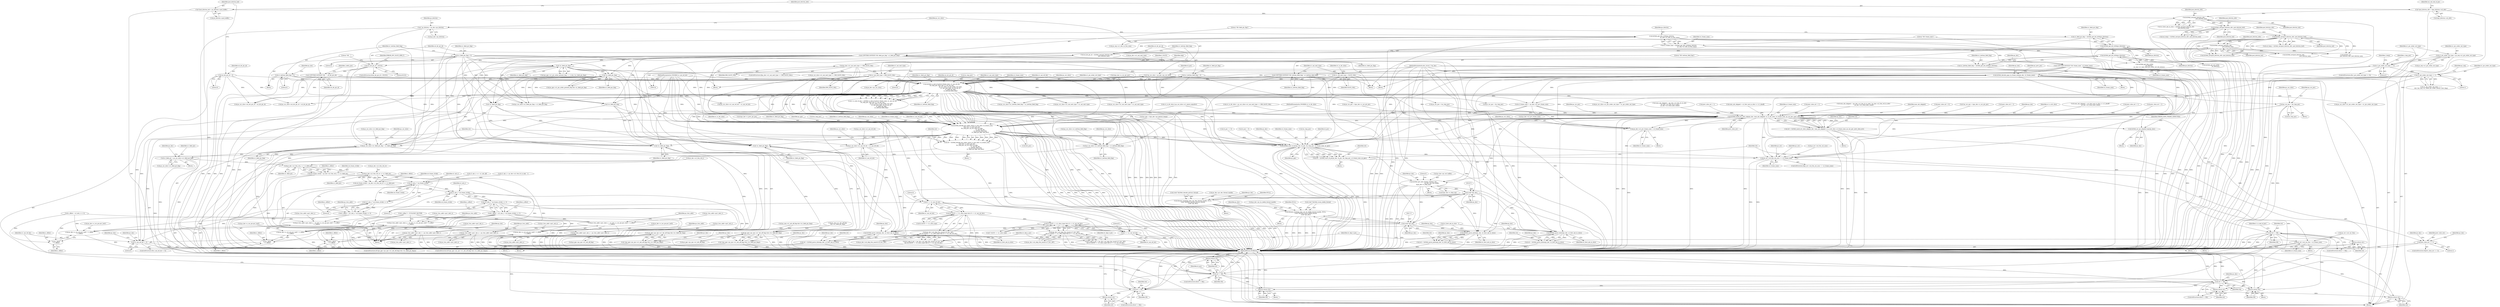 digraph "0_Android_6c327afb263837bc90760c55c6605b26161a4eb9_0@pointer" {
"1001017" [label="(Call,ps_cur_poc = &s_tmp_poc)"];
"1000873" [label="(Call,ih264d_is_end_of_pic(u2_frame_num, u1_nal_ref_idc,\n &s_tmp_poc, &ps_dec->s_cur_pic_poc,\n                                            ps_cur_slice, u1_pic_order_cnt_type,\n                                            u1_nal_unit_type, u4_idr_pic_id,\n                                            u1_field_pic_flag,\n                                            u1_bottom_field_flag))"];
"1000524" [label="(Call,ih264d_decode_gaps_in_frame_num(ps_dec, u2_frame_num))"];
"1000157" [label="(MethodParameterIn,dec_struct_t *ps_dec)"];
"1000454" [label="(Call,COPYTHECONTEXT(\"SH: frame_num\", u2_frame_num))"];
"1000447" [label="(Call,u2_frame_num = ih264d_get_bits_h264(ps_bitstrm,\n                                         ps_seq->u1_bits_in_frm_num))"];
"1000449" [label="(Call,ih264d_get_bits_h264(ps_bitstrm,\n                                         ps_seq->u1_bits_in_frm_num))"];
"1000160" [label="(Call,* ps_bitstrm = ps_dec->ps_bitstrm)"];
"1000156" [label="(MethodParameterIn,UWORD8 u1_nal_ref_idc)"];
"1000168" [label="(Call,*ps_cur_slice = ps_dec->ps_cur_slice)"];
"1000784" [label="(Call,u1_pic_order_cnt_type == 1)"];
"1000713" [label="(Call,u1_pic_order_cnt_type == 0)"];
"1000707" [label="(Call,u1_pic_order_cnt_type = ps_seq->u1_pic_order_cnt_type)"];
"1000671" [label="(Call,u1_nal_unit_type = IDR_SLICE_NAL)"];
"1000312" [label="(Call,ps_dec->u1_nal_unit_type == IDR_SLICE_NAL)"];
"1000665" [label="(Call,u1_nal_unit_type = SLICE_NAL)"];
"1000188" [label="(Call,u4_idr_pic_id = 0)"];
"1000685" [label="(Call,COPYTHECONTEXT(\"SH:  \", u4_idr_pic_id))"];
"1000680" [label="(Call,u4_idr_pic_id > 65535)"];
"1000674" [label="(Call,u4_idr_pic_id = ih264d_uev(pu4_bitstrm_ofst,\n                                   pu4_bitstrm_buf))"];
"1000676" [label="(Call,ih264d_uev(pu4_bitstrm_ofst,\n                                   pu4_bitstrm_buf))"];
"1000400" [label="(Call,ih264d_uev(pu4_bitstrm_ofst, pu4_bitstrm_buf))"];
"1000269" [label="(Call,ih264d_uev(pu4_bitstrm_ofst, pu4_bitstrm_buf))"];
"1000229" [label="(Call,ih264d_uev(pu4_bitstrm_ofst,\n                                     pu4_bitstrm_buf))"];
"1000201" [label="(Call,*pu4_bitstrm_ofst = &ps_bitstrm->u4_ofst)"];
"1000195" [label="(Call,*pu4_bitstrm_buf = ps_bitstrm->pu4_buffer)"];
"1000753" [label="(Call,!u1_field_pic_flag)"];
"1000652" [label="(Call,u1_field_pic_flag = 0)"];
"1000618" [label="(Call,COPYTHECONTEXT(\"SH: field_pic_flag\", u1_field_pic_flag))"];
"1000614" [label="(Call,u1_field_pic_flag = ih264d_get_bit_h264(ps_bitstrm))"];
"1000616" [label="(Call,ih264d_get_bit_h264(ps_bitstrm))"];
"1000813" [label="(Call,!u1_field_pic_flag)"];
"1000621" [label="(Call,u1_bottom_field_flag = 0)"];
"1000655" [label="(Call,u1_bottom_field_flag = 0)"];
"1000638" [label="(Call,COPYTHECONTEXT(\"SH: bottom_field_flag\", u1_bottom_field_flag))"];
"1000634" [label="(Call,u1_bottom_field_flag = ih264d_get_bit_h264(ps_bitstrm))"];
"1000636" [label="(Call,ih264d_get_bit_h264(ps_bitstrm))"];
"1001139" [label="(Call,ih264d_mark_err_slice_skip(ps_dec, num_mb_skipped, u1_is_idr_slice, u2_frame_num, ps_cur_poc, prev_slice_err))"];
"1001137" [label="(Call,ret = ih264d_mark_err_slice_skip(ps_dec, num_mb_skipped, u1_is_idr_slice, u2_frame_num, ps_cur_poc, prev_slice_err))"];
"1001222" [label="(Call,ret != OK)"];
"1001225" [label="(Return,return ret;)"];
"1001393" [label="(Call,ret != OK)"];
"1001396" [label="(Return,return ret;)"];
"1001606" [label="(Call,ret != OK)"];
"1001609" [label="(Return,return ret;)"];
"1001857" [label="(Return,return OK;)"];
"1001874" [label="(Return,return OK;)"];
"1002517" [label="(Call,ret != OK)"];
"1002520" [label="(Return,return ret;)"];
"1002604" [label="(Return,return ret;)"];
"1001177" [label="(Call,prev_slice_err == 2)"];
"1001217" [label="(Call,ih264d_err_pic_dispbuf_mgr(ps_dec))"];
"1001270" [label="(Call,ps_dec->u2_prv_frame_num = u2_frame_num)"];
"1001376" [label="(Call,ih264d_decode_pic_order_cnt(u1_is_idr_slice, u2_frame_num,\n &ps_dec->s_prev_pic_poc,\n &s_tmp_poc, ps_cur_slice, ps_pps,\n                                          u1_nal_ref_idc,\n                                          u1_bottom_field_flag,\n                                          u1_field_pic_flag, &i4_poc))"];
"1001374" [label="(Call,ret = ih264d_decode_pic_order_cnt(u1_is_idr_slice, u2_frame_num,\n &ps_dec->s_prev_pic_poc,\n &s_tmp_poc, ps_cur_slice, ps_pps,\n                                          u1_nal_ref_idc,\n                                          u1_bottom_field_flag,\n                                          u1_field_pic_flag, &i4_poc))"];
"1001464" [label="(Call,ps_cur_slice->u1_field_pic_flag = u1_field_pic_flag)"];
"1001908" [label="(Call,u1_field_pic = ps_cur_slice->u1_field_pic_flag)"];
"1001969" [label="(Call,ps_dec->u2_frm_wd_y << u1_field_pic)"];
"1001967" [label="(Call,u4_frame_stride = ps_dec->u2_frm_wd_y << u1_field_pic)"];
"1001982" [label="(Call,u2_mb_y * u4_frame_stride)"];
"1001981" [label="(Call,(u2_mb_y * u4_frame_stride) << 4)"];
"1001979" [label="(Call,y_offset = (u2_mb_y * u4_frame_stride) << 4)"];
"1001986" [label="(Call,ps_trns_addr->pu1_dest_y = ps_dec->s_cur_pic.pu1_buf1 + x_offset\n + y_offset)"];
"1002045" [label="(Call,ps_trns_addr->pu1_mb_y = ps_trns_addr->pu1_dest_y)"];
"1001990" [label="(Call,ps_dec->s_cur_pic.pu1_buf1 + x_offset\n + y_offset)"];
"1001996" [label="(Call,x_offset\n + y_offset)"];
"1002012" [label="(Call,u2_mb_y * u4_frame_stride)"];
"1002011" [label="(Call,(u2_mb_y * u4_frame_stride) << 3)"];
"1002009" [label="(Call,y_offset = (u2_mb_y * u4_frame_stride) << 3)"];
"1002019" [label="(Call,ps_trns_addr->pu1_dest_u = ps_dec->s_cur_pic.pu1_buf2 + x_offset\n + y_offset)"];
"1002052" [label="(Call,ps_trns_addr->pu1_mb_u = ps_trns_addr->pu1_dest_u)"];
"1002023" [label="(Call,ps_dec->s_cur_pic.pu1_buf2 + x_offset\n + y_offset)"];
"1002029" [label="(Call,x_offset\n + y_offset)"];
"1002032" [label="(Call,ps_trns_addr->pu1_dest_v = ps_dec->s_cur_pic.pu1_buf3 + x_offset\n + y_offset)"];
"1002059" [label="(Call,ps_trns_addr->pu1_mb_v = ps_trns_addr->pu1_dest_v)"];
"1002036" [label="(Call,ps_dec->s_cur_pic.pu1_buf3 + x_offset\n + y_offset)"];
"1002042" [label="(Call,x_offset\n + y_offset)"];
"1002001" [label="(Call,ps_dec->u2_frm_wd_uv << u1_field_pic)"];
"1001999" [label="(Call,u4_frame_stride = ps_dec->u2_frm_wd_uv << u1_field_pic)"];
"1001469" [label="(Call,ps_cur_slice->u1_bottom_field_flag = u1_bottom_field_flag)"];
"1001496" [label="(Call,ps_cur_slice->u1_nal_ref_idc = u1_nal_ref_idc)"];
"1001562" [label="(Call,!u1_field_pic_flag)"];
"1001556" [label="(Call,(ps_pps->ps_sps->u1_mb_aff_flag) && (!u1_field_pic_flag))"];
"1001555" [label="(Call,!((ps_pps->ps_sps->u1_mb_aff_flag) && (!u1_field_pic_flag)))"];
"1001579" [label="(Call,!u1_field_pic_flag)"];
"1001573" [label="(Call,(ps_pps->ps_sps->u1_mb_aff_flag) && (!u1_field_pic_flag))"];
"1001572" [label="(Call,!((ps_pps->ps_sps->u1_mb_aff_flag) && (!u1_field_pic_flag)))"];
"1001598" [label="(Call,ih264d_start_of_pic(ps_dec, i4_poc, &s_tmp_poc, u2_frame_num, ps_pps))"];
"1001596" [label="(Call,ret = ih264d_start_of_pic(ps_dec, i4_poc, &s_tmp_poc, u2_frame_num, ps_pps))"];
"1001617" [label="(Call,ih264d_get_next_display_field(ps_dec,\n                                          ps_dec->ps_out_buffer,\n &(ps_dec->s_disp_op)))"];
"1001672" [label="(Call,(void *)ps_dec)"];
"1001664" [label="(Call,ithread_create(ps_dec->pv_dec_thread_handle, NULL,\n (void *)ih264d_decode_picture_thread,\n (void *)ps_dec))"];
"1001708" [label="(Call,ithread_create(ps_dec->pv_bs_deblk_thread_handle, NULL,\n (void *)ih264d_recon_deblk_thread,\n (void *)ps_dec))"];
"1001716" [label="(Call,(void *)ps_dec)"];
"1002421" [label="(Call,ih264d_parse_islice(ps_dec, u2_first_mb_in_slice))"];
"1002419" [label="(Call,ret = ih264d_parse_islice(ps_dec, u2_first_mb_in_slice))"];
"1002456" [label="(Call,ih264d_parse_pslice(ps_dec, u2_first_mb_in_slice))"];
"1002454" [label="(Call,ret = ih264d_parse_pslice(ps_dec, u2_first_mb_in_slice))"];
"1002490" [label="(Call,ih264d_parse_bslice(ps_dec, u2_first_mb_in_slice))"];
"1002488" [label="(Call,ret = ih264d_parse_bslice(ps_dec, u2_first_mb_in_slice))"];
"1001788" [label="(Call,ps_err->u4_frm_sei_sync == u2_frame_num)"];
"1001804" [label="(Call,ps_err->u4_cur_frm = u2_frame_num)"];
"1001824" [label="(Call,0 == u1_nal_ref_idc)"];
"1001820" [label="(Call,(B_SLICE == u1_slice_type) && (0 == u1_nal_ref_idc))"];
"1001814" [label="(Call,(ps_dec->u4_skip_frm_mask & B_SLC_BIT)\n && (B_SLICE == u1_slice_type) && (0 == u1_nal_ref_idc))"];
"1001812" [label="(Call,i4_skip_b_pic = (ps_dec->u4_skip_frm_mask & B_SLC_BIT)\n && (B_SLICE == u1_slice_type) && (0 == u1_nal_ref_idc))"];
"1001835" [label="(Call,(P_SLICE == u1_slice_type) && (0 == u1_nal_ref_idc))"];
"1001829" [label="(Call,(ps_dec->u4_skip_frm_mask & P_SLC_BIT)\n && (P_SLICE == u1_slice_type) && (0 == u1_nal_ref_idc))"];
"1001827" [label="(Call,i4_skip_p_pic = (ps_dec->u4_skip_frm_mask & P_SLC_BIT)\n && (P_SLICE == u1_slice_type) && (0 == u1_nal_ref_idc))"];
"1001839" [label="(Call,0 == u1_nal_ref_idc)"];
"1002523" [label="(Call,u1_nal_ref_idc != 0)"];
"1000884" [label="(Identifier,u1_nal_unit_type)"];
"1002489" [label="(Identifier,ret)"];
"1001947" [label="(Call,u2_mb_y <<= u1_mb_aff)"];
"1001815" [label="(Call,ps_dec->u4_skip_frm_mask & B_SLC_BIT)"];
"1000906" [label="(Call,prev_slice_err = 0)"];
"1002423" [label="(Identifier,u2_first_mb_in_slice)"];
"1001228" [label="(Identifier,i1_is_end_of_poc)"];
"1002013" [label="(Identifier,u2_mb_y)"];
"1000316" [label="(Identifier,IDR_SLICE_NAL)"];
"1001071" [label="(Call,!u1_field_pic_flag)"];
"1001875" [label="(Identifier,OK)"];
"1001908" [label="(Call,u1_field_pic = ps_cur_slice->u1_field_pic_flag)"];
"1001998" [label="(Identifier,y_offset)"];
"1001053" [label="(Call,ps_cur_slice->u1_nal_ref_idc = u1_nal_ref_idc)"];
"1002044" [label="(Identifier,y_offset)"];
"1000190" [label="(Literal,0)"];
"1001377" [label="(Identifier,u1_is_idr_slice)"];
"1002516" [label="(ControlStructure,if(ret != OK))"];
"1000615" [label="(Identifier,u1_field_pic_flag)"];
"1001913" [label="(Block,)"];
"1002045" [label="(Call,ps_trns_addr->pu1_mb_y = ps_trns_addr->pu1_dest_y)"];
"1001718" [label="(Identifier,ps_dec)"];
"1002030" [label="(Identifier,x_offset)"];
"1002016" [label="(Call,x_offset *= YUV420SP_FACTOR)"];
"1002037" [label="(Call,ps_dec->s_cur_pic.pu1_buf3)"];
"1000619" [label="(Literal,\"SH: field_pic_flag\")"];
"1001609" [label="(Return,return ret;)"];
"1000524" [label="(Call,ih264d_decode_gaps_in_frame_num(ps_dec, u2_frame_num))"];
"1000708" [label="(Identifier,u1_pic_order_cnt_type)"];
"1001985" [label="(Literal,4)"];
"1002525" [label="(Literal,0)"];
"1000270" [label="(Identifier,pu4_bitstrm_ofst)"];
"1001979" [label="(Call,y_offset = (u2_mb_y * u4_frame_stride) << 4)"];
"1002551" [label="(Identifier,ps_dec)"];
"1000874" [label="(Identifier,u2_frame_num)"];
"1001780" [label="(Block,)"];
"1001023" [label="(Identifier,ps_cur_slice)"];
"1001496" [label="(Call,ps_cur_slice->u1_nal_ref_idc = u1_nal_ref_idc)"];
"1001618" [label="(Identifier,ps_dec)"];
"1000904" [label="(Call,!u1_field_pic_flag)"];
"1001118" [label="(Call,ps_cur_poc = &s_tmp_poc)"];
"1000747" [label="(Call,(ps_pps->u1_pic_order_present_flag == 1) && (!u1_field_pic_flag))"];
"1001563" [label="(Identifier,u1_field_pic_flag)"];
"1001981" [label="(Call,(u2_mb_y * u4_frame_stride) << 4)"];
"1002239" [label="(Call,u2_first_mb_in_slice - 1)"];
"1000676" [label="(Call,ih264d_uev(pu4_bitstrm_ofst,\n                                   pu4_bitstrm_buf))"];
"1000875" [label="(Identifier,u1_nal_ref_idc)"];
"1000814" [label="(Identifier,u1_field_pic_flag)"];
"1001894" [label="(Block,)"];
"1001149" [label="(Identifier,ps_dec)"];
"1000653" [label="(Identifier,u1_field_pic_flag)"];
"1000690" [label="(Identifier,i_delta_poc)"];
"1002524" [label="(Identifier,u1_nal_ref_idc)"];
"1000652" [label="(Call,u1_field_pic_flag = 0)"];
"1001410" [label="(Call,i4_poc == 0)"];
"1001470" [label="(Call,ps_cur_slice->u1_bottom_field_flag)"];
"1000634" [label="(Call,u1_bottom_field_flag = ih264d_get_bit_h264(ps_bitstrm))"];
"1000160" [label="(Call,* ps_bitstrm = ps_dec->ps_bitstrm)"];
"1000707" [label="(Call,u1_pic_order_cnt_type = ps_seq->u1_pic_order_cnt_type)"];
"1001969" [label="(Call,ps_dec->u2_frm_wd_y << u1_field_pic)"];
"1001468" [label="(Identifier,u1_field_pic_flag)"];
"1000195" [label="(Call,*pu4_bitstrm_buf = ps_bitstrm->pu4_buffer)"];
"1002521" [label="(Identifier,ret)"];
"1001622" [label="(Call,&(ps_dec->s_disp_op))"];
"1002522" [label="(ControlStructure,if(u1_nal_ref_idc != 0))"];
"1000218" [label="(Identifier,u4_call_end_of_pic)"];
"1000635" [label="(Identifier,u1_bottom_field_flag)"];
"1000475" [label="(Call,*ps_cur_poc = &ps_dec->s_cur_pic_poc)"];
"1000671" [label="(Call,u1_nal_unit_type = IDR_SLICE_NAL)"];
"1001379" [label="(Call,&ps_dec->s_prev_pic_poc)"];
"1001968" [label="(Identifier,u4_frame_stride)"];
"1001984" [label="(Identifier,u4_frame_stride)"];
"1000454" [label="(Call,COPYTHECONTEXT(\"SH: frame_num\", u2_frame_num))"];
"1001874" [label="(Return,return OK;)"];
"1001580" [label="(Identifier,u1_field_pic_flag)"];
"1002446" [label="(Block,)"];
"1002422" [label="(Identifier,ps_dec)"];
"1002034" [label="(Identifier,ps_trns_addr)"];
"1001828" [label="(Identifier,i4_skip_p_pic)"];
"1000231" [label="(Identifier,pu4_bitstrm_buf)"];
"1002012" [label="(Call,u2_mb_y * u4_frame_stride)"];
"1001588" [label="(Identifier,ps_dec)"];
"1000665" [label="(Call,u1_nal_unit_type = SLICE_NAL)"];
"1001787" [label="(ControlStructure,if(ps_err->u4_frm_sei_sync == u2_frame_num))"];
"1000526" [label="(Identifier,u2_frame_num)"];
"1001973" [label="(Identifier,u1_field_pic)"];
"1001806" [label="(Identifier,ps_err)"];
"1002517" [label="(Call,ret != OK)"];
"1000229" [label="(Call,ih264d_uev(pu4_bitstrm_ofst,\n                                     pu4_bitstrm_buf))"];
"1002490" [label="(Call,ih264d_parse_bslice(ps_dec, u2_first_mb_in_slice))"];
"1000203" [label="(Call,&ps_bitstrm->u4_ofst)"];
"1000201" [label="(Call,*pu4_bitstrm_ofst = &ps_bitstrm->u4_ofst)"];
"1000760" [label="(Call,ih264d_sev(\n                            pu4_bitstrm_ofst, pu4_bitstrm_buf))"];
"1001555" [label="(Call,!((ps_pps->ps_sps->u1_mb_aff_flag) && (!u1_field_pic_flag)))"];
"1001598" [label="(Call,ih264d_start_of_pic(ps_dec, i4_poc, &s_tmp_poc, u2_frame_num, ps_pps))"];
"1000269" [label="(Call,ih264d_uev(pu4_bitstrm_ofst, pu4_bitstrm_buf))"];
"1000529" [label="(Identifier,ps_prev_poc)"];
"1001987" [label="(Call,ps_trns_addr->pu1_dest_y)"];
"1001389" [label="(Identifier,u1_field_pic_flag)"];
"1001183" [label="(Identifier,ps_dec)"];
"1001613" [label="(Identifier,ps_dec)"];
"1001075" [label="(Call,prev_slice_err = 2)"];
"1001857" [label="(Return,return OK;)"];
"1001988" [label="(Identifier,ps_trns_addr)"];
"1001375" [label="(Identifier,ret)"];
"1001820" [label="(Call,(B_SLICE == u1_slice_type) && (0 == u1_nal_ref_idc))"];
"1000447" [label="(Call,u2_frame_num = ih264d_get_bits_h264(ps_bitstrm,\n                                         ps_seq->u1_bits_in_frm_num))"];
"1002063" [label="(Call,ps_trns_addr->pu1_dest_v)"];
"1001386" [label="(Identifier,ps_pps)"];
"1001532" [label="(Call,ih264d_get_bit_h264(\n                        ps_bitstrm))"];
"1001996" [label="(Call,x_offset\n + y_offset)"];
"1002520" [label="(Return,return ret;)"];
"1000449" [label="(Call,ih264d_get_bits_h264(ps_bitstrm,\n                                         ps_seq->u1_bits_in_frm_num))"];
"1002421" [label="(Call,ih264d_parse_islice(ps_dec, u2_first_mb_in_slice))"];
"1001500" [label="(Identifier,u1_nal_ref_idc)"];
"1000398" [label="(Call,u4_temp = ih264d_uev(pu4_bitstrm_ofst, pu4_bitstrm_buf))"];
"1001571" [label="(ControlStructure,if(!((ps_pps->ps_sps->u1_mb_aff_flag) && (!u1_field_pic_flag))))"];
"1000176" [label="(Call,i4_poc = 0)"];
"1000625" [label="(Identifier,u1_field_pic_flag)"];
"1001836" [label="(Call,P_SLICE == u1_slice_type)"];
"1000620" [label="(Identifier,u1_field_pic_flag)"];
"1002036" [label="(Call,ps_dec->s_cur_pic.pu1_buf3 + x_offset\n + y_offset)"];
"1001179" [label="(Literal,2)"];
"1001827" [label="(Call,i4_skip_p_pic = (ps_dec->u4_skip_frm_mask & P_SLC_BIT)\n && (P_SLICE == u1_slice_type) && (0 == u1_nal_ref_idc))"];
"1001008" [label="(Block,)"];
"1001091" [label="(Call,ps_cur_poc = &s_tmp_poc)"];
"1001839" [label="(Call,0 == u1_nal_ref_idc)"];
"1002605" [label="(Identifier,ret)"];
"1002454" [label="(Call,ret = ih264d_parse_pslice(ps_dec, u2_first_mb_in_slice))"];
"1000640" [label="(Identifier,u1_bottom_field_flag)"];
"1002031" [label="(Identifier,y_offset)"];
"1002606" [label="(MethodReturn,WORD32)"];
"1001277" [label="(Identifier,ps_cur_slice)"];
"1001573" [label="(Call,(ps_pps->ps_sps->u1_mb_aff_flag) && (!u1_field_pic_flag))"];
"1002043" [label="(Identifier,x_offset)"];
"1000227" [label="(Call,u2_first_mb_in_slice = ih264d_uev(pu4_bitstrm_ofst,\n                                     pu4_bitstrm_buf))"];
"1000783" [label="(Call,u1_pic_order_cnt_type == 1\n && (!ps_seq->u1_delta_pic_order_always_zero_flag))"];
"1000678" [label="(Identifier,pu4_bitstrm_buf)"];
"1001473" [label="(Identifier,u1_bottom_field_flag)"];
"1000202" [label="(Identifier,pu4_bitstrm_ofst)"];
"1000789" [label="(Identifier,ps_seq)"];
"1001606" [label="(Call,ret != OK)"];
"1001383" [label="(Call,&s_tmp_poc)"];
"1000666" [label="(Identifier,u1_nal_unit_type)"];
"1000617" [label="(Identifier,ps_bitstrm)"];
"1000626" [label="(Block,)"];
"1000639" [label="(Literal,\"SH: bottom_field_flag\")"];
"1000177" [label="(Identifier,i4_poc)"];
"1001140" [label="(Identifier,ps_dec)"];
"1001390" [label="(Call,&i4_poc)"];
"1000456" [label="(Identifier,u2_frame_num)"];
"1001031" [label="(Call,ps_cur_slice->u1_bottom_field_flag = u1_bottom_field_flag)"];
"1000188" [label="(Call,u4_idr_pic_id = 0)"];
"1000622" [label="(Identifier,u1_bottom_field_flag)"];
"1002492" [label="(Identifier,u2_first_mb_in_slice)"];
"1001145" [label="(Identifier,prev_slice_err)"];
"1000670" [label="(Block,)"];
"1002029" [label="(Call,x_offset\n + y_offset)"];
"1000839" [label="(Call,ih264d_uev(pu4_bitstrm_ofst, pu4_bitstrm_buf))"];
"1001566" [label="(Identifier,ps_dec)"];
"1000813" [label="(Call,!u1_field_pic_flag)"];
"1002056" [label="(Call,ps_trns_addr->pu1_dest_u)"];
"1002015" [label="(Literal,3)"];
"1001668" [label="(Identifier,NULL)"];
"1002480" [label="(Block,)"];
"1001572" [label="(Call,!((ps_pps->ps_sps->u1_mb_aff_flag) && (!u1_field_pic_flag)))"];
"1002428" [label="(Identifier,ps_dec)"];
"1000718" [label="(Identifier,i_temp)"];
"1002488" [label="(Call,ret = ih264d_parse_bslice(ps_dec, u2_first_mb_in_slice))"];
"1001957" [label="(Call,u2_mb_y > ps_dec->u2_frm_ht_in_mbs - 1)"];
"1001388" [label="(Identifier,u1_bottom_field_flag)"];
"1001605" [label="(ControlStructure,if(ret != OK))"];
"1002419" [label="(Call,ret = ih264d_parse_islice(ps_dec, u2_first_mb_in_slice))"];
"1002495" [label="(Identifier,ps_dec)"];
"1000712" [label="(ControlStructure,if(u1_pic_order_cnt_type == 0))"];
"1000753" [label="(Call,!u1_field_pic_flag)"];
"1001465" [label="(Call,ps_cur_slice->u1_field_pic_flag)"];
"1001805" [label="(Call,ps_err->u4_cur_frm)"];
"1001975" [label="(Identifier,x_offset)"];
"1001910" [label="(Call,ps_cur_slice->u1_field_pic_flag)"];
"1000189" [label="(Identifier,u4_idr_pic_id)"];
"1000616" [label="(Call,ih264d_get_bit_h264(ps_bitstrm))"];
"1001796" [label="(Identifier,ps_err)"];
"1001829" [label="(Call,(ps_dec->u4_skip_frm_mask & P_SLC_BIT)\n && (P_SLICE == u1_slice_type) && (0 == u1_nal_ref_idc))"];
"1000330" [label="(Identifier,I_SLICE)"];
"1001138" [label="(Identifier,ret)"];
"1000401" [label="(Identifier,pu4_bitstrm_ofst)"];
"1001608" [label="(Identifier,OK)"];
"1001721" [label="(Identifier,ps_dec)"];
"1000455" [label="(Literal,\"SH: frame_num\")"];
"1001812" [label="(Call,i4_skip_b_pic = (ps_dec->u4_skip_frm_mask & B_SLC_BIT)\n && (B_SLICE == u1_slice_type) && (0 == u1_nal_ref_idc))"];
"1000682" [label="(Literal,65535)"];
"1001137" [label="(Call,ret = ih264d_mark_err_slice_skip(ps_dec, num_mb_skipped, u1_is_idr_slice, u2_frame_num, ps_cur_poc, prev_slice_err))"];
"1001557" [label="(Call,ps_pps->ps_sps->u1_mb_aff_flag)"];
"1000677" [label="(Identifier,pu4_bitstrm_ofst)"];
"1002007" [label="(Identifier,x_offset)"];
"1001142" [label="(Identifier,u1_is_idr_slice)"];
"1002054" [label="(Identifier,ps_trns_addr)"];
"1000197" [label="(Call,ps_bitstrm->pu4_buffer)"];
"1001997" [label="(Identifier,x_offset)"];
"1001843" [label="(Identifier,i4_skip_b_pic)"];
"1000681" [label="(Identifier,u4_idr_pic_id)"];
"1002060" [label="(Call,ps_trns_addr->pu1_mb_v)"];
"1000155" [label="(MethodParameterIn,UWORD8 u1_is_idr_slice)"];
"1001716" [label="(Call,(void *)ps_dec)"];
"1001814" [label="(Call,(ps_dec->u4_skip_frm_mask & B_SLC_BIT)\n && (B_SLICE == u1_slice_type) && (0 == u1_nal_ref_idc))"];
"1001858" [label="(Identifier,OK)"];
"1001674" [label="(Identifier,ps_dec)"];
"1001109" [label="(Call,num_mb_skipped = (u2_first_mb_in_slice << u1_mbaff)\n - ps_dec->u2_total_mbs_coded)"];
"1000271" [label="(Identifier,pu4_bitstrm_buf)"];
"1000158" [label="(Block,)"];
"1000719" [label="(Call,ih264d_get_bits_h264(\n                        ps_bitstrm,\n                        ps_seq->u1_log2_max_pic_order_cnt_lsb_minus))"];
"1001222" [label="(Call,ret != OK)"];
"1002061" [label="(Identifier,ps_trns_addr)"];
"1001669" [label="(Call,(void *)ih264d_decode_picture_thread)"];
"1001397" [label="(Identifier,ret)"];
"1002019" [label="(Call,ps_trns_addr->pu1_dest_u = ps_dec->s_cur_pic.pu1_buf2 + x_offset\n + y_offset)"];
"1001813" [label="(Identifier,i4_skip_b_pic)"];
"1000673" [label="(Identifier,IDR_SLICE_NAL)"];
"1001809" [label="(Block,)"];
"1000170" [label="(Call,ps_dec->ps_cur_slice)"];
"1002046" [label="(Call,ps_trns_addr->pu1_mb_y)"];
"1001225" [label="(Return,return ret;)"];
"1001617" [label="(Call,ih264d_get_next_display_field(ps_dec,\n                                          ps_dec->ps_out_buffer,\n &(ps_dec->s_disp_op)))"];
"1000882" [label="(Identifier,ps_cur_slice)"];
"1000637" [label="(Identifier,ps_bitstrm)"];
"1001191" [label="(Identifier,ps_dec)"];
"1001026" [label="(Call,ps_cur_slice->u1_field_pic_flag = u1_field_pic_flag)"];
"1001018" [label="(Identifier,ps_cur_poc)"];
"1001503" [label="(Identifier,ps_cur_slice)"];
"1000523" [label="(Block,)"];
"1001009" [label="(Call,prev_slice_err = 1)"];
"1000507" [label="(Call,u1_is_idr_slice || ps_cur_slice->u1_mmco_equalto5)"];
"1001106" [label="(Call,prev_slice_err = 2)"];
"1002002" [label="(Call,ps_dec->u2_frm_wd_uv)"];
"1002023" [label="(Call,ps_dec->s_cur_pic.pu1_buf2 + x_offset\n + y_offset)"];
"1001574" [label="(Call,ps_pps->ps_sps->u1_mb_aff_flag)"];
"1001792" [label="(Identifier,u2_frame_num)"];
"1001599" [label="(Identifier,ps_dec)"];
"1001982" [label="(Call,u2_mb_y * u4_frame_stride)"];
"1001144" [label="(Identifier,ps_cur_poc)"];
"1001454" [label="(Call,ps_cur_slice->u4_idr_pic_id = u4_idr_pic_id)"];
"1001672" [label="(Call,(void *)ps_dec)"];
"1001373" [label="(Block,)"];
"1002069" [label="(Identifier,ps_dec)"];
"1001017" [label="(Call,ps_cur_poc = &s_tmp_poc)"];
"1001078" [label="(Call,num_mb_skipped = (ps_dec->u2_frm_ht_in_mbs\n * ps_dec->u2_frm_wd_in_mbs)\n - ps_dec->u2_total_mbs_coded)"];
"1000311" [label="(ControlStructure,if(ps_dec->u1_nal_unit_type == IDR_SLICE_NAL))"];
"1000448" [label="(Identifier,u2_frame_num)"];
"1001562" [label="(Call,!u1_field_pic_flag)"];
"1001223" [label="(Identifier,ret)"];
"1001709" [label="(Call,ps_dec->pv_bs_deblk_thread_handle)"];
"1001830" [label="(Call,ps_dec->u4_skip_frm_mask & P_SLC_BIT)"];
"1001708" [label="(Call,ithread_create(ps_dec->pv_bs_deblk_thread_handle, NULL,\n (void *)ih264d_recon_deblk_thread,\n (void *)ps_dec))"];
"1001216" [label="(Block,)"];
"1001664" [label="(Call,ithread_create(ps_dec->pv_dec_thread_handle, NULL,\n (void *)ih264d_decode_picture_thread,\n (void *)ps_dec))"];
"1002024" [label="(Call,ps_dec->s_cur_pic.pu1_buf2)"];
"1000947" [label="(Call,prev_slice_err = 1)"];
"1001067" [label="(Call,ps_seq->u1_mb_aff_flag\n && (!u1_field_pic_flag))"];
"1001393" [label="(Call,ret != OK)"];
"1000754" [label="(Identifier,u1_field_pic_flag)"];
"1002001" [label="(Call,ps_dec->u2_frm_wd_uv << u1_field_pic)"];
"1000918" [label="(Call,u2_frame_num != ps_dec->u2_prv_frame_num)"];
"1001176" [label="(ControlStructure,if(prev_slice_err == 2))"];
"1000674" [label="(Call,u4_idr_pic_id = ih264d_uev(pu4_bitstrm_ofst,\n                                   pu4_bitstrm_buf))"];
"1000667" [label="(Identifier,SLICE_NAL)"];
"1001139" [label="(Call,ih264d_mark_err_slice_skip(ps_dec, num_mb_skipped, u1_is_idr_slice, u2_frame_num, ps_cur_poc, prev_slice_err))"];
"1000679" [label="(ControlStructure,if(u4_idr_pic_id > 65535))"];
"1000230" [label="(Identifier,pu4_bitstrm_ofst)"];
"1000809" [label="(Call,ps_pps->u1_pic_order_present_flag && !u1_field_pic_flag)"];
"1002519" [label="(Identifier,OK)"];
"1000900" [label="(Call,ps_seq->u1_mb_aff_flag && (!u1_field_pic_flag))"];
"1001270" [label="(Call,ps_dec->u2_prv_frame_num = u2_frame_num)"];
"1001376" [label="(Call,ih264d_decode_pic_order_cnt(u1_is_idr_slice, u2_frame_num,\n &ps_dec->s_prev_pic_poc,\n &s_tmp_poc, ps_cur_slice, ps_pps,\n                                          u1_nal_ref_idc,\n                                          u1_bottom_field_flag,\n                                          u1_field_pic_flag, &i4_poc))"];
"1000196" [label="(Identifier,pu4_bitstrm_buf)"];
"1000883" [label="(Identifier,u1_pic_order_cnt_type)"];
"1001610" [label="(Identifier,ret)"];
"1001665" [label="(Call,ps_dec->pv_dec_thread_handle)"];
"1001385" [label="(Identifier,ps_cur_slice)"];
"1002005" [label="(Identifier,u1_field_pic)"];
"1000771" [label="(Identifier,s_tmp_poc)"];
"1000614" [label="(Call,u1_field_pic_flag = ih264d_get_bit_h264(ps_bitstrm))"];
"1002491" [label="(Identifier,ps_dec)"];
"1001616" [label="(Block,)"];
"1000786" [label="(Literal,1)"];
"1001497" [label="(Call,ps_cur_slice->u1_nal_ref_idc)"];
"1001269" [label="(Block,)"];
"1000412" [label="(Call,ps_pps = &ps_dec->ps_pps[u4_temp])"];
"1002531" [label="(Identifier,ps_dec)"];
"1001012" [label="(Call,num_mb_skipped = u2_first_mb_in_slice << u1_mbaff)"];
"1000715" [label="(Literal,0)"];
"1001702" [label="(Block,)"];
"1001501" [label="(Call,ps_cur_slice->u1_pic_order_cnt_type = u1_pic_order_cnt_type)"];
"1001476" [label="(Identifier,ps_cur_slice)"];
"1001274" [label="(Identifier,u2_frame_num)"];
"1000312" [label="(Call,ps_dec->u1_nal_unit_type == IDR_SLICE_NAL)"];
"1001824" [label="(Call,0 == u1_nal_ref_idc)"];
"1001712" [label="(Identifier,NULL)"];
"1001378" [label="(Identifier,u2_frame_num)"];
"1002052" [label="(Call,ps_trns_addr->pu1_mb_u = ps_trns_addr->pu1_dest_u)"];
"1002455" [label="(Identifier,ret)"];
"1002420" [label="(Identifier,ret)"];
"1001970" [label="(Call,ps_dec->u2_frm_wd_y)"];
"1001603" [label="(Identifier,u2_frame_num)"];
"1000169" [label="(Identifier,ps_cur_slice)"];
"1001143" [label="(Identifier,u2_frame_num)"];
"1002000" [label="(Identifier,u4_frame_stride)"];
"1002020" [label="(Call,ps_trns_addr->pu1_dest_u)"];
"1000952" [label="(Call,prev_slice_err = 2)"];
"1000713" [label="(Call,u1_pic_order_cnt_type == 0)"];
"1000654" [label="(Literal,0)"];
"1001395" [label="(Identifier,OK)"];
"1001713" [label="(Call,(void *)ih264d_recon_deblk_thread)"];
"1000878" [label="(Call,&ps_dec->s_cur_pic_poc)"];
"1001464" [label="(Call,ps_cur_slice->u1_field_pic_flag = u1_field_pic_flag)"];
"1000618" [label="(Call,COPYTHECONTEXT(\"SH: field_pic_flag\", u1_field_pic_flag))"];
"1000972" [label="(Call,num_mb_skipped = (ps_dec->u2_frm_ht_in_mbs * ps_dec->u2_frm_wd_in_mbs)\n - ps_dec->u2_total_mbs_coded)"];
"1000991" [label="(Call,u1_is_idr_slice = ps_cur_slice->u1_nal_unit_type == IDR_SLICE_NAL)"];
"1000798" [label="(Call,ih264d_sev(pu4_bitstrm_ofst,\n                                                         pu4_bitstrm_buf))"];
"1001224" [label="(Identifier,OK)"];
"1000157" [label="(MethodParameterIn,dec_struct_t *ps_dec)"];
"1000784" [label="(Call,u1_pic_order_cnt_type == 1)"];
"1001920" [label="(Identifier,ps_dec)"];
"1002047" [label="(Identifier,ps_trns_addr)"];
"1000871" [label="(Call,i1_is_end_of_poc = ih264d_is_end_of_pic(u2_frame_num, u1_nal_ref_idc,\n &s_tmp_poc, &ps_dec->s_cur_pic_poc,\n                                            ps_cur_slice, u1_pic_order_cnt_type,\n                                            u1_nal_unit_type, u4_idr_pic_id,\n                                            u1_field_pic_flag,\n                                            u1_bottom_field_flag))"];
"1001601" [label="(Call,&s_tmp_poc)"];
"1002604" [label="(Return,return ret;)"];
"1001021" [label="(Call,ps_cur_slice->u4_idr_pic_id = u4_idr_pic_id)"];
"1001821" [label="(Call,B_SLICE == u1_slice_type)"];
"1000161" [label="(Identifier,ps_bitstrm)"];
"1001058" [label="(Call,ps_cur_slice->u1_pic_order_cnt_type = u1_pic_order_cnt_type)"];
"1001387" [label="(Identifier,u1_nal_ref_idc)"];
"1001579" [label="(Call,!u1_field_pic_flag)"];
"1001789" [label="(Call,ps_err->u4_frm_sei_sync)"];
"1002017" [label="(Identifier,x_offset)"];
"1001825" [label="(Literal,0)"];
"1001804" [label="(Call,ps_err->u4_cur_frm = u2_frame_num)"];
"1002458" [label="(Identifier,u2_first_mb_in_slice)"];
"1001556" [label="(Call,(ps_pps->ps_sps->u1_mb_aff_flag) && (!u1_field_pic_flag))"];
"1001217" [label="(Call,ih264d_err_pic_dispbuf_mgr(ps_dec))"];
"1000672" [label="(Identifier,u1_nal_unit_type)"];
"1002009" [label="(Call,y_offset = (u2_mb_y * u4_frame_stride) << 3)"];
"1001840" [label="(Literal,0)"];
"1000319" [label="(Identifier,skip)"];
"1001141" [label="(Identifier,num_mb_skipped)"];
"1001374" [label="(Call,ret = ih264d_decode_pic_order_cnt(u1_is_idr_slice, u2_frame_num,\n &ps_dec->s_prev_pic_poc,\n &s_tmp_poc, ps_cur_slice, ps_pps,\n                                          u1_nal_ref_idc,\n                                          u1_bottom_field_flag,\n                                          u1_field_pic_flag, &i4_poc))"];
"1001596" [label="(Call,ret = ih264d_start_of_pic(ps_dec, i4_poc, &s_tmp_poc, u2_frame_num, ps_pps))"];
"1000636" [label="(Call,ih264d_get_bit_h264(ps_bitstrm))"];
"1001177" [label="(Call,prev_slice_err == 2)"];
"1001597" [label="(Identifier,ret)"];
"1000613" [label="(Block,)"];
"1000451" [label="(Call,ps_seq->u1_bits_in_frm_num)"];
"1001990" [label="(Call,ps_dec->s_cur_pic.pu1_buf1 + x_offset\n + y_offset)"];
"1002033" [label="(Call,ps_trns_addr->pu1_dest_v)"];
"1000313" [label="(Call,ps_dec->u1_nal_unit_type)"];
"1001861" [label="(Block,)"];
"1002518" [label="(Identifier,ret)"];
"1001604" [label="(Identifier,ps_pps)"];
"1001628" [label="(Literal,0)"];
"1000985" [label="(Call,ps_cur_poc = &ps_dec->s_cur_pic_poc)"];
"1002461" [label="(Identifier,ps_dec)"];
"1000656" [label="(Identifier,u1_bottom_field_flag)"];
"1001826" [label="(Identifier,u1_nal_ref_idc)"];
"1000461" [label="(Identifier,ps_dec)"];
"1000686" [label="(Literal,\"SH:  \")"];
"1000651" [label="(Block,)"];
"1000400" [label="(Call,ih264d_uev(pu4_bitstrm_ofst, pu4_bitstrm_buf))"];
"1001788" [label="(Call,ps_err->u4_frm_sei_sync == u2_frame_num)"];
"1001271" [label="(Call,ps_dec->u2_prv_frame_num)"];
"1001999" [label="(Call,u4_frame_stride = ps_dec->u2_frm_wd_uv << u1_field_pic)"];
"1000623" [label="(Literal,0)"];
"1000156" [label="(MethodParameterIn,UWORD8 u1_nal_ref_idc)"];
"1000655" [label="(Call,u1_bottom_field_flag = 0)"];
"1002049" [label="(Call,ps_trns_addr->pu1_dest_y)"];
"1000267" [label="(Call,u4_temp = ih264d_uev(pu4_bitstrm_ofst, pu4_bitstrm_buf))"];
"1001983" [label="(Identifier,u2_mb_y)"];
"1000402" [label="(Identifier,pu4_bitstrm_buf)"];
"1001980" [label="(Identifier,y_offset)"];
"1000886" [label="(Identifier,u1_field_pic_flag)"];
"1002053" [label="(Call,ps_trns_addr->pu1_mb_u)"];
"1001835" [label="(Call,(P_SLICE == u1_slice_type) && (0 == u1_nal_ref_idc))"];
"1002010" [label="(Identifier,y_offset)"];
"1002032" [label="(Call,ps_trns_addr->pu1_dest_v = ps_dec->s_cur_pic.pu1_buf3 + x_offset\n + y_offset)"];
"1001677" [label="(Identifier,ps_dec)"];
"1001400" [label="(Identifier,i4_poc)"];
"1001226" [label="(Identifier,ret)"];
"1002059" [label="(Call,ps_trns_addr->pu1_mb_v = ps_trns_addr->pu1_dest_v)"];
"1001600" [label="(Identifier,i4_poc)"];
"1001019" [label="(Call,&s_tmp_poc)"];
"1000714" [label="(Identifier,u1_pic_order_cnt_type)"];
"1001986" [label="(Call,ps_trns_addr->pu1_dest_y = ps_dec->s_cur_pic.pu1_buf1 + x_offset\n + y_offset)"];
"1000669" [label="(Identifier,u1_is_idr_slice)"];
"1000685" [label="(Call,COPYTHECONTEXT(\"SH:  \", u4_idr_pic_id))"];
"1000638" [label="(Call,COPYTHECONTEXT(\"SH: bottom_field_flag\", u1_bottom_field_flag))"];
"1001607" [label="(Identifier,ret)"];
"1001619" [label="(Call,ps_dec->ps_out_buffer)"];
"1001974" [label="(Call,x_offset = u2_mb_x << 4)"];
"1000621" [label="(Call,u1_bottom_field_flag = 0)"];
"1000675" [label="(Identifier,u4_idr_pic_id)"];
"1001043" [label="(Call,ps_cur_slice->u1_nal_unit_type = u1_nal_unit_type)"];
"1001583" [label="(Identifier,ps_dec)"];
"1000887" [label="(Identifier,u1_bottom_field_flag)"];
"1001991" [label="(Call,ps_dec->s_cur_pic.pu1_buf1)"];
"1001841" [label="(Identifier,u1_nal_ref_idc)"];
"1001663" [label="(Block,)"];
"1000162" [label="(Call,ps_dec->ps_bitstrm)"];
"1002457" [label="(Identifier,ps_dec)"];
"1001595" [label="(Block,)"];
"1001808" [label="(Identifier,u2_frame_num)"];
"1001909" [label="(Identifier,u1_field_pic)"];
"1000450" [label="(Identifier,ps_bitstrm)"];
"1001392" [label="(ControlStructure,if(ret != OK))"];
"1001220" [label="(Identifier,ERROR_NEW_FRAME_EXPECTED)"];
"1001486" [label="(Call,ps_cur_slice->u1_nal_unit_type = u1_nal_unit_type)"];
"1000660" [label="(Identifier,ps_dec)"];
"1001469" [label="(Call,ps_cur_slice->u1_bottom_field_flag = u1_bottom_field_flag)"];
"1001136" [label="(Block,)"];
"1001221" [label="(ControlStructure,if(ret != OK))"];
"1000684" [label="(Identifier,ERROR_INV_SLICE_HDR_T)"];
"1001178" [label="(Identifier,prev_slice_err)"];
"1000657" [label="(Literal,0)"];
"1000873" [label="(Call,ih264d_is_end_of_pic(u2_frame_num, u1_nal_ref_idc,\n &s_tmp_poc, &ps_dec->s_cur_pic_poc,\n                                            ps_cur_slice, u1_pic_order_cnt_type,\n                                            u1_nal_unit_type, u4_idr_pic_id,\n                                            u1_field_pic_flag,\n                                            u1_bottom_field_flag))"];
"1000885" [label="(Identifier,u4_idr_pic_id)"];
"1001218" [label="(Identifier,ps_dec)"];
"1000993" [label="(Call,ps_cur_slice->u1_nal_unit_type == IDR_SLICE_NAL)"];
"1000876" [label="(Call,&s_tmp_poc)"];
"1002456" [label="(Call,ih264d_parse_pslice(ps_dec, u2_first_mb_in_slice))"];
"1000680" [label="(Call,u4_idr_pic_id > 65535)"];
"1002014" [label="(Identifier,u4_frame_stride)"];
"1002523" [label="(Call,u1_nal_ref_idc != 0)"];
"1002042" [label="(Call,x_offset\n + y_offset)"];
"1000525" [label="(Identifier,ps_dec)"];
"1000785" [label="(Identifier,u1_pic_order_cnt_type)"];
"1000709" [label="(Call,ps_seq->u1_pic_order_cnt_type)"];
"1001554" [label="(ControlStructure,if(!((ps_pps->ps_sps->u1_mb_aff_flag) && (!u1_field_pic_flag))))"];
"1001844" [label="(Block,)"];
"1002411" [label="(Block,)"];
"1002011" [label="(Call,(u2_mb_y * u4_frame_stride) << 3)"];
"1001471" [label="(Identifier,ps_cur_slice)"];
"1000687" [label="(Identifier,u4_idr_pic_id)"];
"1001967" [label="(Call,u4_frame_stride = ps_dec->u2_frm_wd_y << u1_field_pic)"];
"1001396" [label="(Return,return ret;)"];
"1000168" [label="(Call,*ps_cur_slice = ps_dec->ps_cur_slice)"];
"1001394" [label="(Identifier,ret)"];
"1001017" -> "1001008"  [label="AST: "];
"1001017" -> "1001019"  [label="CFG: "];
"1001018" -> "1001017"  [label="AST: "];
"1001019" -> "1001017"  [label="AST: "];
"1001023" -> "1001017"  [label="CFG: "];
"1001017" -> "1002606"  [label="DDG: "];
"1001017" -> "1002606"  [label="DDG: "];
"1000873" -> "1001017"  [label="DDG: "];
"1001017" -> "1001139"  [label="DDG: "];
"1000873" -> "1000871"  [label="AST: "];
"1000873" -> "1000887"  [label="CFG: "];
"1000874" -> "1000873"  [label="AST: "];
"1000875" -> "1000873"  [label="AST: "];
"1000876" -> "1000873"  [label="AST: "];
"1000878" -> "1000873"  [label="AST: "];
"1000882" -> "1000873"  [label="AST: "];
"1000883" -> "1000873"  [label="AST: "];
"1000884" -> "1000873"  [label="AST: "];
"1000885" -> "1000873"  [label="AST: "];
"1000886" -> "1000873"  [label="AST: "];
"1000887" -> "1000873"  [label="AST: "];
"1000871" -> "1000873"  [label="CFG: "];
"1000873" -> "1002606"  [label="DDG: "];
"1000873" -> "1002606"  [label="DDG: "];
"1000873" -> "1002606"  [label="DDG: "];
"1000873" -> "1002606"  [label="DDG: "];
"1000873" -> "1002606"  [label="DDG: "];
"1000873" -> "1002606"  [label="DDG: "];
"1000873" -> "1002606"  [label="DDG: "];
"1000873" -> "1002606"  [label="DDG: "];
"1000873" -> "1002606"  [label="DDG: "];
"1000873" -> "1002606"  [label="DDG: "];
"1000873" -> "1000871"  [label="DDG: "];
"1000873" -> "1000871"  [label="DDG: "];
"1000873" -> "1000871"  [label="DDG: "];
"1000873" -> "1000871"  [label="DDG: "];
"1000873" -> "1000871"  [label="DDG: "];
"1000873" -> "1000871"  [label="DDG: "];
"1000873" -> "1000871"  [label="DDG: "];
"1000873" -> "1000871"  [label="DDG: "];
"1000873" -> "1000871"  [label="DDG: "];
"1000873" -> "1000871"  [label="DDG: "];
"1000524" -> "1000873"  [label="DDG: "];
"1000454" -> "1000873"  [label="DDG: "];
"1000156" -> "1000873"  [label="DDG: "];
"1000168" -> "1000873"  [label="DDG: "];
"1000784" -> "1000873"  [label="DDG: "];
"1000671" -> "1000873"  [label="DDG: "];
"1000665" -> "1000873"  [label="DDG: "];
"1000188" -> "1000873"  [label="DDG: "];
"1000685" -> "1000873"  [label="DDG: "];
"1000753" -> "1000873"  [label="DDG: "];
"1000813" -> "1000873"  [label="DDG: "];
"1000652" -> "1000873"  [label="DDG: "];
"1000618" -> "1000873"  [label="DDG: "];
"1000621" -> "1000873"  [label="DDG: "];
"1000655" -> "1000873"  [label="DDG: "];
"1000638" -> "1000873"  [label="DDG: "];
"1000873" -> "1000904"  [label="DDG: "];
"1000873" -> "1000918"  [label="DDG: "];
"1000873" -> "1000985"  [label="DDG: "];
"1000873" -> "1001021"  [label="DDG: "];
"1000873" -> "1001026"  [label="DDG: "];
"1000873" -> "1001031"  [label="DDG: "];
"1000873" -> "1001043"  [label="DDG: "];
"1000873" -> "1001053"  [label="DDG: "];
"1000873" -> "1001058"  [label="DDG: "];
"1000873" -> "1001071"  [label="DDG: "];
"1000873" -> "1001091"  [label="DDG: "];
"1000873" -> "1001118"  [label="DDG: "];
"1000873" -> "1001139"  [label="DDG: "];
"1000873" -> "1001270"  [label="DDG: "];
"1000873" -> "1001376"  [label="DDG: "];
"1000873" -> "1001376"  [label="DDG: "];
"1000873" -> "1001376"  [label="DDG: "];
"1000873" -> "1001376"  [label="DDG: "];
"1000873" -> "1001376"  [label="DDG: "];
"1000873" -> "1001376"  [label="DDG: "];
"1000873" -> "1001454"  [label="DDG: "];
"1000873" -> "1001464"  [label="DDG: "];
"1000873" -> "1001469"  [label="DDG: "];
"1000873" -> "1001486"  [label="DDG: "];
"1000873" -> "1001496"  [label="DDG: "];
"1000873" -> "1001501"  [label="DDG: "];
"1000873" -> "1001562"  [label="DDG: "];
"1000873" -> "1001579"  [label="DDG: "];
"1000873" -> "1001598"  [label="DDG: "];
"1000873" -> "1001598"  [label="DDG: "];
"1000873" -> "1001788"  [label="DDG: "];
"1000873" -> "1001824"  [label="DDG: "];
"1000873" -> "1001839"  [label="DDG: "];
"1000873" -> "1002523"  [label="DDG: "];
"1000524" -> "1000523"  [label="AST: "];
"1000524" -> "1000526"  [label="CFG: "];
"1000525" -> "1000524"  [label="AST: "];
"1000526" -> "1000524"  [label="AST: "];
"1000529" -> "1000524"  [label="CFG: "];
"1000524" -> "1002606"  [label="DDG: "];
"1000524" -> "1002606"  [label="DDG: "];
"1000524" -> "1002606"  [label="DDG: "];
"1000157" -> "1000524"  [label="DDG: "];
"1000454" -> "1000524"  [label="DDG: "];
"1000524" -> "1000918"  [label="DDG: "];
"1000524" -> "1001139"  [label="DDG: "];
"1000524" -> "1001139"  [label="DDG: "];
"1000524" -> "1001270"  [label="DDG: "];
"1000524" -> "1001376"  [label="DDG: "];
"1000524" -> "1001598"  [label="DDG: "];
"1000524" -> "1001598"  [label="DDG: "];
"1000524" -> "1001617"  [label="DDG: "];
"1000524" -> "1001788"  [label="DDG: "];
"1000524" -> "1002421"  [label="DDG: "];
"1000524" -> "1002456"  [label="DDG: "];
"1000524" -> "1002490"  [label="DDG: "];
"1000157" -> "1000154"  [label="AST: "];
"1000157" -> "1002606"  [label="DDG: "];
"1000157" -> "1001139"  [label="DDG: "];
"1000157" -> "1001217"  [label="DDG: "];
"1000157" -> "1001598"  [label="DDG: "];
"1000157" -> "1001617"  [label="DDG: "];
"1000157" -> "1001672"  [label="DDG: "];
"1000157" -> "1001716"  [label="DDG: "];
"1000157" -> "1002421"  [label="DDG: "];
"1000157" -> "1002456"  [label="DDG: "];
"1000157" -> "1002490"  [label="DDG: "];
"1000454" -> "1000158"  [label="AST: "];
"1000454" -> "1000456"  [label="CFG: "];
"1000455" -> "1000454"  [label="AST: "];
"1000456" -> "1000454"  [label="AST: "];
"1000461" -> "1000454"  [label="CFG: "];
"1000454" -> "1002606"  [label="DDG: "];
"1000454" -> "1002606"  [label="DDG: "];
"1000447" -> "1000454"  [label="DDG: "];
"1000454" -> "1000918"  [label="DDG: "];
"1000454" -> "1001139"  [label="DDG: "];
"1000454" -> "1001270"  [label="DDG: "];
"1000454" -> "1001376"  [label="DDG: "];
"1000454" -> "1001598"  [label="DDG: "];
"1000454" -> "1001788"  [label="DDG: "];
"1000447" -> "1000158"  [label="AST: "];
"1000447" -> "1000449"  [label="CFG: "];
"1000448" -> "1000447"  [label="AST: "];
"1000449" -> "1000447"  [label="AST: "];
"1000455" -> "1000447"  [label="CFG: "];
"1000447" -> "1002606"  [label="DDG: "];
"1000449" -> "1000447"  [label="DDG: "];
"1000449" -> "1000447"  [label="DDG: "];
"1000449" -> "1000451"  [label="CFG: "];
"1000450" -> "1000449"  [label="AST: "];
"1000451" -> "1000449"  [label="AST: "];
"1000449" -> "1002606"  [label="DDG: "];
"1000449" -> "1002606"  [label="DDG: "];
"1000160" -> "1000449"  [label="DDG: "];
"1000449" -> "1000616"  [label="DDG: "];
"1000449" -> "1000719"  [label="DDG: "];
"1000449" -> "1001532"  [label="DDG: "];
"1000160" -> "1000158"  [label="AST: "];
"1000160" -> "1000162"  [label="CFG: "];
"1000161" -> "1000160"  [label="AST: "];
"1000162" -> "1000160"  [label="AST: "];
"1000169" -> "1000160"  [label="CFG: "];
"1000160" -> "1002606"  [label="DDG: "];
"1000160" -> "1002606"  [label="DDG: "];
"1000156" -> "1000154"  [label="AST: "];
"1000156" -> "1002606"  [label="DDG: "];
"1000156" -> "1001053"  [label="DDG: "];
"1000156" -> "1001376"  [label="DDG: "];
"1000156" -> "1001496"  [label="DDG: "];
"1000156" -> "1001824"  [label="DDG: "];
"1000156" -> "1001839"  [label="DDG: "];
"1000156" -> "1002523"  [label="DDG: "];
"1000168" -> "1000158"  [label="AST: "];
"1000168" -> "1000170"  [label="CFG: "];
"1000169" -> "1000168"  [label="AST: "];
"1000170" -> "1000168"  [label="AST: "];
"1000177" -> "1000168"  [label="CFG: "];
"1000168" -> "1002606"  [label="DDG: "];
"1000168" -> "1002606"  [label="DDG: "];
"1000168" -> "1001376"  [label="DDG: "];
"1000784" -> "1000783"  [label="AST: "];
"1000784" -> "1000786"  [label="CFG: "];
"1000785" -> "1000784"  [label="AST: "];
"1000786" -> "1000784"  [label="AST: "];
"1000789" -> "1000784"  [label="CFG: "];
"1000783" -> "1000784"  [label="CFG: "];
"1000784" -> "1002606"  [label="DDG: "];
"1000784" -> "1000783"  [label="DDG: "];
"1000784" -> "1000783"  [label="DDG: "];
"1000713" -> "1000784"  [label="DDG: "];
"1000784" -> "1001058"  [label="DDG: "];
"1000784" -> "1001501"  [label="DDG: "];
"1000713" -> "1000712"  [label="AST: "];
"1000713" -> "1000715"  [label="CFG: "];
"1000714" -> "1000713"  [label="AST: "];
"1000715" -> "1000713"  [label="AST: "];
"1000718" -> "1000713"  [label="CFG: "];
"1000771" -> "1000713"  [label="CFG: "];
"1000713" -> "1002606"  [label="DDG: "];
"1000713" -> "1002606"  [label="DDG: "];
"1000707" -> "1000713"  [label="DDG: "];
"1000707" -> "1000158"  [label="AST: "];
"1000707" -> "1000709"  [label="CFG: "];
"1000708" -> "1000707"  [label="AST: "];
"1000709" -> "1000707"  [label="AST: "];
"1000714" -> "1000707"  [label="CFG: "];
"1000707" -> "1002606"  [label="DDG: "];
"1000671" -> "1000670"  [label="AST: "];
"1000671" -> "1000673"  [label="CFG: "];
"1000672" -> "1000671"  [label="AST: "];
"1000673" -> "1000671"  [label="AST: "];
"1000675" -> "1000671"  [label="CFG: "];
"1000671" -> "1002606"  [label="DDG: "];
"1000671" -> "1002606"  [label="DDG: "];
"1000312" -> "1000671"  [label="DDG: "];
"1000671" -> "1001043"  [label="DDG: "];
"1000671" -> "1001486"  [label="DDG: "];
"1000312" -> "1000311"  [label="AST: "];
"1000312" -> "1000316"  [label="CFG: "];
"1000313" -> "1000312"  [label="AST: "];
"1000316" -> "1000312"  [label="AST: "];
"1000319" -> "1000312"  [label="CFG: "];
"1000330" -> "1000312"  [label="CFG: "];
"1000312" -> "1002606"  [label="DDG: "];
"1000312" -> "1002606"  [label="DDG: "];
"1000312" -> "1002606"  [label="DDG: "];
"1000312" -> "1000993"  [label="DDG: "];
"1000665" -> "1000158"  [label="AST: "];
"1000665" -> "1000667"  [label="CFG: "];
"1000666" -> "1000665"  [label="AST: "];
"1000667" -> "1000665"  [label="AST: "];
"1000669" -> "1000665"  [label="CFG: "];
"1000665" -> "1002606"  [label="DDG: "];
"1000665" -> "1002606"  [label="DDG: "];
"1000665" -> "1001043"  [label="DDG: "];
"1000665" -> "1001486"  [label="DDG: "];
"1000188" -> "1000158"  [label="AST: "];
"1000188" -> "1000190"  [label="CFG: "];
"1000189" -> "1000188"  [label="AST: "];
"1000190" -> "1000188"  [label="AST: "];
"1000196" -> "1000188"  [label="CFG: "];
"1000188" -> "1002606"  [label="DDG: "];
"1000188" -> "1001021"  [label="DDG: "];
"1000188" -> "1001454"  [label="DDG: "];
"1000685" -> "1000670"  [label="AST: "];
"1000685" -> "1000687"  [label="CFG: "];
"1000686" -> "1000685"  [label="AST: "];
"1000687" -> "1000685"  [label="AST: "];
"1000690" -> "1000685"  [label="CFG: "];
"1000685" -> "1002606"  [label="DDG: "];
"1000685" -> "1002606"  [label="DDG: "];
"1000680" -> "1000685"  [label="DDG: "];
"1000685" -> "1001021"  [label="DDG: "];
"1000685" -> "1001454"  [label="DDG: "];
"1000680" -> "1000679"  [label="AST: "];
"1000680" -> "1000682"  [label="CFG: "];
"1000681" -> "1000680"  [label="AST: "];
"1000682" -> "1000680"  [label="AST: "];
"1000684" -> "1000680"  [label="CFG: "];
"1000686" -> "1000680"  [label="CFG: "];
"1000680" -> "1002606"  [label="DDG: "];
"1000680" -> "1002606"  [label="DDG: "];
"1000674" -> "1000680"  [label="DDG: "];
"1000674" -> "1000670"  [label="AST: "];
"1000674" -> "1000676"  [label="CFG: "];
"1000675" -> "1000674"  [label="AST: "];
"1000676" -> "1000674"  [label="AST: "];
"1000681" -> "1000674"  [label="CFG: "];
"1000674" -> "1002606"  [label="DDG: "];
"1000676" -> "1000674"  [label="DDG: "];
"1000676" -> "1000674"  [label="DDG: "];
"1000676" -> "1000678"  [label="CFG: "];
"1000677" -> "1000676"  [label="AST: "];
"1000678" -> "1000676"  [label="AST: "];
"1000676" -> "1002606"  [label="DDG: "];
"1000676" -> "1002606"  [label="DDG: "];
"1000400" -> "1000676"  [label="DDG: "];
"1000400" -> "1000676"  [label="DDG: "];
"1000676" -> "1000760"  [label="DDG: "];
"1000676" -> "1000760"  [label="DDG: "];
"1000676" -> "1000798"  [label="DDG: "];
"1000676" -> "1000798"  [label="DDG: "];
"1000676" -> "1000839"  [label="DDG: "];
"1000676" -> "1000839"  [label="DDG: "];
"1000400" -> "1000398"  [label="AST: "];
"1000400" -> "1000402"  [label="CFG: "];
"1000401" -> "1000400"  [label="AST: "];
"1000402" -> "1000400"  [label="AST: "];
"1000398" -> "1000400"  [label="CFG: "];
"1000400" -> "1002606"  [label="DDG: "];
"1000400" -> "1002606"  [label="DDG: "];
"1000400" -> "1000398"  [label="DDG: "];
"1000400" -> "1000398"  [label="DDG: "];
"1000269" -> "1000400"  [label="DDG: "];
"1000269" -> "1000400"  [label="DDG: "];
"1000400" -> "1000760"  [label="DDG: "];
"1000400" -> "1000760"  [label="DDG: "];
"1000400" -> "1000798"  [label="DDG: "];
"1000400" -> "1000798"  [label="DDG: "];
"1000400" -> "1000839"  [label="DDG: "];
"1000400" -> "1000839"  [label="DDG: "];
"1000269" -> "1000267"  [label="AST: "];
"1000269" -> "1000271"  [label="CFG: "];
"1000270" -> "1000269"  [label="AST: "];
"1000271" -> "1000269"  [label="AST: "];
"1000267" -> "1000269"  [label="CFG: "];
"1000269" -> "1002606"  [label="DDG: "];
"1000269" -> "1002606"  [label="DDG: "];
"1000269" -> "1000267"  [label="DDG: "];
"1000269" -> "1000267"  [label="DDG: "];
"1000229" -> "1000269"  [label="DDG: "];
"1000229" -> "1000269"  [label="DDG: "];
"1000229" -> "1000227"  [label="AST: "];
"1000229" -> "1000231"  [label="CFG: "];
"1000230" -> "1000229"  [label="AST: "];
"1000231" -> "1000229"  [label="AST: "];
"1000227" -> "1000229"  [label="CFG: "];
"1000229" -> "1002606"  [label="DDG: "];
"1000229" -> "1002606"  [label="DDG: "];
"1000229" -> "1000227"  [label="DDG: "];
"1000229" -> "1000227"  [label="DDG: "];
"1000201" -> "1000229"  [label="DDG: "];
"1000195" -> "1000229"  [label="DDG: "];
"1000201" -> "1000158"  [label="AST: "];
"1000201" -> "1000203"  [label="CFG: "];
"1000202" -> "1000201"  [label="AST: "];
"1000203" -> "1000201"  [label="AST: "];
"1000218" -> "1000201"  [label="CFG: "];
"1000201" -> "1002606"  [label="DDG: "];
"1000195" -> "1000158"  [label="AST: "];
"1000195" -> "1000197"  [label="CFG: "];
"1000196" -> "1000195"  [label="AST: "];
"1000197" -> "1000195"  [label="AST: "];
"1000202" -> "1000195"  [label="CFG: "];
"1000195" -> "1002606"  [label="DDG: "];
"1000753" -> "1000747"  [label="AST: "];
"1000753" -> "1000754"  [label="CFG: "];
"1000754" -> "1000753"  [label="AST: "];
"1000747" -> "1000753"  [label="CFG: "];
"1000753" -> "1002606"  [label="DDG: "];
"1000753" -> "1000747"  [label="DDG: "];
"1000652" -> "1000753"  [label="DDG: "];
"1000618" -> "1000753"  [label="DDG: "];
"1000753" -> "1000813"  [label="DDG: "];
"1000753" -> "1000904"  [label="DDG: "];
"1000753" -> "1001026"  [label="DDG: "];
"1000753" -> "1001071"  [label="DDG: "];
"1000753" -> "1001376"  [label="DDG: "];
"1000753" -> "1001464"  [label="DDG: "];
"1000753" -> "1001562"  [label="DDG: "];
"1000753" -> "1001579"  [label="DDG: "];
"1000652" -> "1000651"  [label="AST: "];
"1000652" -> "1000654"  [label="CFG: "];
"1000653" -> "1000652"  [label="AST: "];
"1000654" -> "1000652"  [label="AST: "];
"1000656" -> "1000652"  [label="CFG: "];
"1000652" -> "1002606"  [label="DDG: "];
"1000652" -> "1000813"  [label="DDG: "];
"1000652" -> "1000904"  [label="DDG: "];
"1000652" -> "1001026"  [label="DDG: "];
"1000652" -> "1001071"  [label="DDG: "];
"1000652" -> "1001376"  [label="DDG: "];
"1000652" -> "1001464"  [label="DDG: "];
"1000652" -> "1001562"  [label="DDG: "];
"1000652" -> "1001579"  [label="DDG: "];
"1000618" -> "1000613"  [label="AST: "];
"1000618" -> "1000620"  [label="CFG: "];
"1000619" -> "1000618"  [label="AST: "];
"1000620" -> "1000618"  [label="AST: "];
"1000622" -> "1000618"  [label="CFG: "];
"1000618" -> "1002606"  [label="DDG: "];
"1000618" -> "1002606"  [label="DDG: "];
"1000614" -> "1000618"  [label="DDG: "];
"1000618" -> "1000813"  [label="DDG: "];
"1000618" -> "1000904"  [label="DDG: "];
"1000618" -> "1001026"  [label="DDG: "];
"1000618" -> "1001071"  [label="DDG: "];
"1000618" -> "1001376"  [label="DDG: "];
"1000618" -> "1001464"  [label="DDG: "];
"1000618" -> "1001562"  [label="DDG: "];
"1000618" -> "1001579"  [label="DDG: "];
"1000614" -> "1000613"  [label="AST: "];
"1000614" -> "1000616"  [label="CFG: "];
"1000615" -> "1000614"  [label="AST: "];
"1000616" -> "1000614"  [label="AST: "];
"1000619" -> "1000614"  [label="CFG: "];
"1000614" -> "1002606"  [label="DDG: "];
"1000616" -> "1000614"  [label="DDG: "];
"1000616" -> "1000617"  [label="CFG: "];
"1000617" -> "1000616"  [label="AST: "];
"1000616" -> "1002606"  [label="DDG: "];
"1000616" -> "1000636"  [label="DDG: "];
"1000616" -> "1000719"  [label="DDG: "];
"1000616" -> "1001532"  [label="DDG: "];
"1000813" -> "1000809"  [label="AST: "];
"1000813" -> "1000814"  [label="CFG: "];
"1000814" -> "1000813"  [label="AST: "];
"1000809" -> "1000813"  [label="CFG: "];
"1000813" -> "1002606"  [label="DDG: "];
"1000813" -> "1000809"  [label="DDG: "];
"1000813" -> "1000904"  [label="DDG: "];
"1000813" -> "1001026"  [label="DDG: "];
"1000813" -> "1001071"  [label="DDG: "];
"1000813" -> "1001376"  [label="DDG: "];
"1000813" -> "1001464"  [label="DDG: "];
"1000813" -> "1001562"  [label="DDG: "];
"1000813" -> "1001579"  [label="DDG: "];
"1000621" -> "1000613"  [label="AST: "];
"1000621" -> "1000623"  [label="CFG: "];
"1000622" -> "1000621"  [label="AST: "];
"1000623" -> "1000621"  [label="AST: "];
"1000625" -> "1000621"  [label="CFG: "];
"1000621" -> "1002606"  [label="DDG: "];
"1000621" -> "1001031"  [label="DDG: "];
"1000621" -> "1001376"  [label="DDG: "];
"1000621" -> "1001469"  [label="DDG: "];
"1000655" -> "1000651"  [label="AST: "];
"1000655" -> "1000657"  [label="CFG: "];
"1000656" -> "1000655"  [label="AST: "];
"1000657" -> "1000655"  [label="AST: "];
"1000660" -> "1000655"  [label="CFG: "];
"1000655" -> "1002606"  [label="DDG: "];
"1000655" -> "1001031"  [label="DDG: "];
"1000655" -> "1001376"  [label="DDG: "];
"1000655" -> "1001469"  [label="DDG: "];
"1000638" -> "1000626"  [label="AST: "];
"1000638" -> "1000640"  [label="CFG: "];
"1000639" -> "1000638"  [label="AST: "];
"1000640" -> "1000638"  [label="AST: "];
"1000666" -> "1000638"  [label="CFG: "];
"1000638" -> "1002606"  [label="DDG: "];
"1000638" -> "1002606"  [label="DDG: "];
"1000634" -> "1000638"  [label="DDG: "];
"1000638" -> "1001031"  [label="DDG: "];
"1000638" -> "1001376"  [label="DDG: "];
"1000638" -> "1001469"  [label="DDG: "];
"1000634" -> "1000626"  [label="AST: "];
"1000634" -> "1000636"  [label="CFG: "];
"1000635" -> "1000634"  [label="AST: "];
"1000636" -> "1000634"  [label="AST: "];
"1000639" -> "1000634"  [label="CFG: "];
"1000634" -> "1002606"  [label="DDG: "];
"1000636" -> "1000634"  [label="DDG: "];
"1000636" -> "1000637"  [label="CFG: "];
"1000637" -> "1000636"  [label="AST: "];
"1000636" -> "1002606"  [label="DDG: "];
"1000636" -> "1000719"  [label="DDG: "];
"1000636" -> "1001532"  [label="DDG: "];
"1001139" -> "1001137"  [label="AST: "];
"1001139" -> "1001145"  [label="CFG: "];
"1001140" -> "1001139"  [label="AST: "];
"1001141" -> "1001139"  [label="AST: "];
"1001142" -> "1001139"  [label="AST: "];
"1001143" -> "1001139"  [label="AST: "];
"1001144" -> "1001139"  [label="AST: "];
"1001145" -> "1001139"  [label="AST: "];
"1001137" -> "1001139"  [label="CFG: "];
"1001139" -> "1002606"  [label="DDG: "];
"1001139" -> "1002606"  [label="DDG: "];
"1001139" -> "1002606"  [label="DDG: "];
"1001139" -> "1002606"  [label="DDG: "];
"1001139" -> "1002606"  [label="DDG: "];
"1001139" -> "1002606"  [label="DDG: "];
"1001139" -> "1001137"  [label="DDG: "];
"1001139" -> "1001137"  [label="DDG: "];
"1001139" -> "1001137"  [label="DDG: "];
"1001139" -> "1001137"  [label="DDG: "];
"1001139" -> "1001137"  [label="DDG: "];
"1001139" -> "1001137"  [label="DDG: "];
"1001109" -> "1001139"  [label="DDG: "];
"1000972" -> "1001139"  [label="DDG: "];
"1001012" -> "1001139"  [label="DDG: "];
"1001078" -> "1001139"  [label="DDG: "];
"1000991" -> "1001139"  [label="DDG: "];
"1000507" -> "1001139"  [label="DDG: "];
"1000155" -> "1001139"  [label="DDG: "];
"1000918" -> "1001139"  [label="DDG: "];
"1001091" -> "1001139"  [label="DDG: "];
"1000985" -> "1001139"  [label="DDG: "];
"1001118" -> "1001139"  [label="DDG: "];
"1000475" -> "1001139"  [label="DDG: "];
"1000952" -> "1001139"  [label="DDG: "];
"1000906" -> "1001139"  [label="DDG: "];
"1000947" -> "1001139"  [label="DDG: "];
"1001106" -> "1001139"  [label="DDG: "];
"1001075" -> "1001139"  [label="DDG: "];
"1001009" -> "1001139"  [label="DDG: "];
"1001139" -> "1001177"  [label="DDG: "];
"1001139" -> "1001217"  [label="DDG: "];
"1001139" -> "1001270"  [label="DDG: "];
"1001139" -> "1001376"  [label="DDG: "];
"1001139" -> "1001376"  [label="DDG: "];
"1001139" -> "1001598"  [label="DDG: "];
"1001139" -> "1001598"  [label="DDG: "];
"1001139" -> "1001617"  [label="DDG: "];
"1001139" -> "1001788"  [label="DDG: "];
"1001139" -> "1002421"  [label="DDG: "];
"1001139" -> "1002456"  [label="DDG: "];
"1001139" -> "1002490"  [label="DDG: "];
"1001137" -> "1001136"  [label="AST: "];
"1001138" -> "1001137"  [label="AST: "];
"1001149" -> "1001137"  [label="CFG: "];
"1001137" -> "1002606"  [label="DDG: "];
"1001137" -> "1002606"  [label="DDG: "];
"1001137" -> "1001222"  [label="DDG: "];
"1001222" -> "1001221"  [label="AST: "];
"1001222" -> "1001224"  [label="CFG: "];
"1001223" -> "1001222"  [label="AST: "];
"1001224" -> "1001222"  [label="AST: "];
"1001226" -> "1001222"  [label="CFG: "];
"1001228" -> "1001222"  [label="CFG: "];
"1001222" -> "1002606"  [label="DDG: "];
"1001222" -> "1002606"  [label="DDG: "];
"1001222" -> "1002606"  [label="DDG: "];
"1001222" -> "1001225"  [label="DDG: "];
"1001222" -> "1001393"  [label="DDG: "];
"1001222" -> "1001606"  [label="DDG: "];
"1001222" -> "1001857"  [label="DDG: "];
"1001222" -> "1001874"  [label="DDG: "];
"1001222" -> "1002517"  [label="DDG: "];
"1001225" -> "1001221"  [label="AST: "];
"1001225" -> "1001226"  [label="CFG: "];
"1001226" -> "1001225"  [label="AST: "];
"1002606" -> "1001225"  [label="CFG: "];
"1001225" -> "1002606"  [label="DDG: "];
"1001226" -> "1001225"  [label="DDG: "];
"1001393" -> "1001392"  [label="AST: "];
"1001393" -> "1001395"  [label="CFG: "];
"1001394" -> "1001393"  [label="AST: "];
"1001395" -> "1001393"  [label="AST: "];
"1001397" -> "1001393"  [label="CFG: "];
"1001400" -> "1001393"  [label="CFG: "];
"1001393" -> "1002606"  [label="DDG: "];
"1001393" -> "1002606"  [label="DDG: "];
"1001393" -> "1002606"  [label="DDG: "];
"1001374" -> "1001393"  [label="DDG: "];
"1001393" -> "1001396"  [label="DDG: "];
"1001393" -> "1001606"  [label="DDG: "];
"1001393" -> "1001857"  [label="DDG: "];
"1001393" -> "1001874"  [label="DDG: "];
"1001393" -> "1002517"  [label="DDG: "];
"1001396" -> "1001392"  [label="AST: "];
"1001396" -> "1001397"  [label="CFG: "];
"1001397" -> "1001396"  [label="AST: "];
"1002606" -> "1001396"  [label="CFG: "];
"1001396" -> "1002606"  [label="DDG: "];
"1001397" -> "1001396"  [label="DDG: "];
"1001606" -> "1001605"  [label="AST: "];
"1001606" -> "1001608"  [label="CFG: "];
"1001607" -> "1001606"  [label="AST: "];
"1001608" -> "1001606"  [label="AST: "];
"1001610" -> "1001606"  [label="CFG: "];
"1001613" -> "1001606"  [label="CFG: "];
"1001606" -> "1002606"  [label="DDG: "];
"1001606" -> "1002606"  [label="DDG: "];
"1001606" -> "1002606"  [label="DDG: "];
"1001596" -> "1001606"  [label="DDG: "];
"1001606" -> "1001609"  [label="DDG: "];
"1001606" -> "1001857"  [label="DDG: "];
"1001606" -> "1001874"  [label="DDG: "];
"1001606" -> "1002517"  [label="DDG: "];
"1001609" -> "1001605"  [label="AST: "];
"1001609" -> "1001610"  [label="CFG: "];
"1001610" -> "1001609"  [label="AST: "];
"1002606" -> "1001609"  [label="CFG: "];
"1001609" -> "1002606"  [label="DDG: "];
"1001610" -> "1001609"  [label="DDG: "];
"1001857" -> "1001844"  [label="AST: "];
"1001857" -> "1001858"  [label="CFG: "];
"1001858" -> "1001857"  [label="AST: "];
"1002606" -> "1001857"  [label="CFG: "];
"1001857" -> "1002606"  [label="DDG: "];
"1001858" -> "1001857"  [label="DDG: "];
"1001874" -> "1001861"  [label="AST: "];
"1001874" -> "1001875"  [label="CFG: "];
"1001875" -> "1001874"  [label="AST: "];
"1002606" -> "1001874"  [label="CFG: "];
"1001874" -> "1002606"  [label="DDG: "];
"1001875" -> "1001874"  [label="DDG: "];
"1002517" -> "1002516"  [label="AST: "];
"1002517" -> "1002519"  [label="CFG: "];
"1002518" -> "1002517"  [label="AST: "];
"1002519" -> "1002517"  [label="AST: "];
"1002521" -> "1002517"  [label="CFG: "];
"1002524" -> "1002517"  [label="CFG: "];
"1002517" -> "1002606"  [label="DDG: "];
"1002517" -> "1002606"  [label="DDG: "];
"1002517" -> "1002606"  [label="DDG: "];
"1002419" -> "1002517"  [label="DDG: "];
"1002488" -> "1002517"  [label="DDG: "];
"1002454" -> "1002517"  [label="DDG: "];
"1002517" -> "1002520"  [label="DDG: "];
"1002517" -> "1002604"  [label="DDG: "];
"1002520" -> "1002516"  [label="AST: "];
"1002520" -> "1002521"  [label="CFG: "];
"1002521" -> "1002520"  [label="AST: "];
"1002606" -> "1002520"  [label="CFG: "];
"1002520" -> "1002606"  [label="DDG: "];
"1002521" -> "1002520"  [label="DDG: "];
"1002604" -> "1000158"  [label="AST: "];
"1002604" -> "1002605"  [label="CFG: "];
"1002605" -> "1002604"  [label="AST: "];
"1002606" -> "1002604"  [label="CFG: "];
"1002604" -> "1002606"  [label="DDG: "];
"1002605" -> "1002604"  [label="DDG: "];
"1001177" -> "1001176"  [label="AST: "];
"1001177" -> "1001179"  [label="CFG: "];
"1001178" -> "1001177"  [label="AST: "];
"1001179" -> "1001177"  [label="AST: "];
"1001183" -> "1001177"  [label="CFG: "];
"1001191" -> "1001177"  [label="CFG: "];
"1001177" -> "1002606"  [label="DDG: "];
"1001177" -> "1002606"  [label="DDG: "];
"1001217" -> "1001216"  [label="AST: "];
"1001217" -> "1001218"  [label="CFG: "];
"1001218" -> "1001217"  [label="AST: "];
"1001220" -> "1001217"  [label="CFG: "];
"1001217" -> "1002606"  [label="DDG: "];
"1001217" -> "1002606"  [label="DDG: "];
"1001270" -> "1001269"  [label="AST: "];
"1001270" -> "1001274"  [label="CFG: "];
"1001271" -> "1001270"  [label="AST: "];
"1001274" -> "1001270"  [label="AST: "];
"1001277" -> "1001270"  [label="CFG: "];
"1001270" -> "1002606"  [label="DDG: "];
"1000918" -> "1001270"  [label="DDG: "];
"1001376" -> "1001374"  [label="AST: "];
"1001376" -> "1001390"  [label="CFG: "];
"1001377" -> "1001376"  [label="AST: "];
"1001378" -> "1001376"  [label="AST: "];
"1001379" -> "1001376"  [label="AST: "];
"1001383" -> "1001376"  [label="AST: "];
"1001385" -> "1001376"  [label="AST: "];
"1001386" -> "1001376"  [label="AST: "];
"1001387" -> "1001376"  [label="AST: "];
"1001388" -> "1001376"  [label="AST: "];
"1001389" -> "1001376"  [label="AST: "];
"1001390" -> "1001376"  [label="AST: "];
"1001374" -> "1001376"  [label="CFG: "];
"1001376" -> "1002606"  [label="DDG: "];
"1001376" -> "1002606"  [label="DDG: "];
"1001376" -> "1002606"  [label="DDG: "];
"1001376" -> "1002606"  [label="DDG: "];
"1001376" -> "1002606"  [label="DDG: "];
"1001376" -> "1002606"  [label="DDG: "];
"1001376" -> "1002606"  [label="DDG: "];
"1001376" -> "1002606"  [label="DDG: "];
"1001376" -> "1002606"  [label="DDG: "];
"1001376" -> "1002606"  [label="DDG: "];
"1001376" -> "1001374"  [label="DDG: "];
"1001376" -> "1001374"  [label="DDG: "];
"1001376" -> "1001374"  [label="DDG: "];
"1001376" -> "1001374"  [label="DDG: "];
"1001376" -> "1001374"  [label="DDG: "];
"1001376" -> "1001374"  [label="DDG: "];
"1001376" -> "1001374"  [label="DDG: "];
"1001376" -> "1001374"  [label="DDG: "];
"1001376" -> "1001374"  [label="DDG: "];
"1001376" -> "1001374"  [label="DDG: "];
"1000507" -> "1001376"  [label="DDG: "];
"1000991" -> "1001376"  [label="DDG: "];
"1000155" -> "1001376"  [label="DDG: "];
"1000918" -> "1001376"  [label="DDG: "];
"1000412" -> "1001376"  [label="DDG: "];
"1000904" -> "1001376"  [label="DDG: "];
"1001071" -> "1001376"  [label="DDG: "];
"1001376" -> "1001464"  [label="DDG: "];
"1001376" -> "1001469"  [label="DDG: "];
"1001376" -> "1001496"  [label="DDG: "];
"1001376" -> "1001562"  [label="DDG: "];
"1001376" -> "1001579"  [label="DDG: "];
"1001376" -> "1001598"  [label="DDG: "];
"1001376" -> "1001598"  [label="DDG: "];
"1001376" -> "1001598"  [label="DDG: "];
"1001376" -> "1001788"  [label="DDG: "];
"1001376" -> "1001824"  [label="DDG: "];
"1001376" -> "1001839"  [label="DDG: "];
"1001376" -> "1002523"  [label="DDG: "];
"1001374" -> "1001373"  [label="AST: "];
"1001375" -> "1001374"  [label="AST: "];
"1001394" -> "1001374"  [label="CFG: "];
"1001374" -> "1002606"  [label="DDG: "];
"1001464" -> "1000158"  [label="AST: "];
"1001464" -> "1001468"  [label="CFG: "];
"1001465" -> "1001464"  [label="AST: "];
"1001468" -> "1001464"  [label="AST: "];
"1001471" -> "1001464"  [label="CFG: "];
"1001464" -> "1002606"  [label="DDG: "];
"1001464" -> "1002606"  [label="DDG: "];
"1000904" -> "1001464"  [label="DDG: "];
"1001071" -> "1001464"  [label="DDG: "];
"1001464" -> "1001908"  [label="DDG: "];
"1001908" -> "1001894"  [label="AST: "];
"1001908" -> "1001910"  [label="CFG: "];
"1001909" -> "1001908"  [label="AST: "];
"1001910" -> "1001908"  [label="AST: "];
"1001920" -> "1001908"  [label="CFG: "];
"1001908" -> "1002606"  [label="DDG: "];
"1001908" -> "1002606"  [label="DDG: "];
"1001908" -> "1001969"  [label="DDG: "];
"1001969" -> "1001967"  [label="AST: "];
"1001969" -> "1001973"  [label="CFG: "];
"1001970" -> "1001969"  [label="AST: "];
"1001973" -> "1001969"  [label="AST: "];
"1001967" -> "1001969"  [label="CFG: "];
"1001969" -> "1002606"  [label="DDG: "];
"1001969" -> "1001967"  [label="DDG: "];
"1001969" -> "1001967"  [label="DDG: "];
"1001969" -> "1002001"  [label="DDG: "];
"1001967" -> "1001913"  [label="AST: "];
"1001968" -> "1001967"  [label="AST: "];
"1001975" -> "1001967"  [label="CFG: "];
"1001967" -> "1002606"  [label="DDG: "];
"1001967" -> "1001982"  [label="DDG: "];
"1001982" -> "1001981"  [label="AST: "];
"1001982" -> "1001984"  [label="CFG: "];
"1001983" -> "1001982"  [label="AST: "];
"1001984" -> "1001982"  [label="AST: "];
"1001985" -> "1001982"  [label="CFG: "];
"1001982" -> "1001981"  [label="DDG: "];
"1001982" -> "1001981"  [label="DDG: "];
"1001957" -> "1001982"  [label="DDG: "];
"1001947" -> "1001982"  [label="DDG: "];
"1001982" -> "1002012"  [label="DDG: "];
"1001981" -> "1001979"  [label="AST: "];
"1001981" -> "1001985"  [label="CFG: "];
"1001985" -> "1001981"  [label="AST: "];
"1001979" -> "1001981"  [label="CFG: "];
"1001981" -> "1001979"  [label="DDG: "];
"1001981" -> "1001979"  [label="DDG: "];
"1001979" -> "1001913"  [label="AST: "];
"1001980" -> "1001979"  [label="AST: "];
"1001988" -> "1001979"  [label="CFG: "];
"1001979" -> "1002606"  [label="DDG: "];
"1001979" -> "1001986"  [label="DDG: "];
"1001979" -> "1001990"  [label="DDG: "];
"1001979" -> "1001996"  [label="DDG: "];
"1001986" -> "1001913"  [label="AST: "];
"1001986" -> "1001990"  [label="CFG: "];
"1001987" -> "1001986"  [label="AST: "];
"1001990" -> "1001986"  [label="AST: "];
"1002000" -> "1001986"  [label="CFG: "];
"1001986" -> "1002606"  [label="DDG: "];
"1001974" -> "1001986"  [label="DDG: "];
"1001986" -> "1002045"  [label="DDG: "];
"1002045" -> "1001913"  [label="AST: "];
"1002045" -> "1002049"  [label="CFG: "];
"1002046" -> "1002045"  [label="AST: "];
"1002049" -> "1002045"  [label="AST: "];
"1002054" -> "1002045"  [label="CFG: "];
"1002045" -> "1002606"  [label="DDG: "];
"1002045" -> "1002606"  [label="DDG: "];
"1001990" -> "1001996"  [label="CFG: "];
"1001991" -> "1001990"  [label="AST: "];
"1001996" -> "1001990"  [label="AST: "];
"1001990" -> "1002606"  [label="DDG: "];
"1001974" -> "1001990"  [label="DDG: "];
"1001996" -> "1001998"  [label="CFG: "];
"1001997" -> "1001996"  [label="AST: "];
"1001998" -> "1001996"  [label="AST: "];
"1001974" -> "1001996"  [label="DDG: "];
"1002012" -> "1002011"  [label="AST: "];
"1002012" -> "1002014"  [label="CFG: "];
"1002013" -> "1002012"  [label="AST: "];
"1002014" -> "1002012"  [label="AST: "];
"1002015" -> "1002012"  [label="CFG: "];
"1002012" -> "1002606"  [label="DDG: "];
"1002012" -> "1002606"  [label="DDG: "];
"1002012" -> "1002011"  [label="DDG: "];
"1002012" -> "1002011"  [label="DDG: "];
"1001999" -> "1002012"  [label="DDG: "];
"1002011" -> "1002009"  [label="AST: "];
"1002011" -> "1002015"  [label="CFG: "];
"1002015" -> "1002011"  [label="AST: "];
"1002009" -> "1002011"  [label="CFG: "];
"1002011" -> "1002606"  [label="DDG: "];
"1002011" -> "1002009"  [label="DDG: "];
"1002011" -> "1002009"  [label="DDG: "];
"1002009" -> "1001913"  [label="AST: "];
"1002010" -> "1002009"  [label="AST: "];
"1002017" -> "1002009"  [label="CFG: "];
"1002009" -> "1002606"  [label="DDG: "];
"1002009" -> "1002019"  [label="DDG: "];
"1002009" -> "1002023"  [label="DDG: "];
"1002009" -> "1002029"  [label="DDG: "];
"1002009" -> "1002032"  [label="DDG: "];
"1002009" -> "1002036"  [label="DDG: "];
"1002009" -> "1002042"  [label="DDG: "];
"1002019" -> "1001913"  [label="AST: "];
"1002019" -> "1002023"  [label="CFG: "];
"1002020" -> "1002019"  [label="AST: "];
"1002023" -> "1002019"  [label="AST: "];
"1002034" -> "1002019"  [label="CFG: "];
"1002019" -> "1002606"  [label="DDG: "];
"1002016" -> "1002019"  [label="DDG: "];
"1002019" -> "1002052"  [label="DDG: "];
"1002052" -> "1001913"  [label="AST: "];
"1002052" -> "1002056"  [label="CFG: "];
"1002053" -> "1002052"  [label="AST: "];
"1002056" -> "1002052"  [label="AST: "];
"1002061" -> "1002052"  [label="CFG: "];
"1002052" -> "1002606"  [label="DDG: "];
"1002052" -> "1002606"  [label="DDG: "];
"1002023" -> "1002029"  [label="CFG: "];
"1002024" -> "1002023"  [label="AST: "];
"1002029" -> "1002023"  [label="AST: "];
"1002023" -> "1002606"  [label="DDG: "];
"1002016" -> "1002023"  [label="DDG: "];
"1002029" -> "1002031"  [label="CFG: "];
"1002030" -> "1002029"  [label="AST: "];
"1002031" -> "1002029"  [label="AST: "];
"1002016" -> "1002029"  [label="DDG: "];
"1002032" -> "1001913"  [label="AST: "];
"1002032" -> "1002036"  [label="CFG: "];
"1002033" -> "1002032"  [label="AST: "];
"1002036" -> "1002032"  [label="AST: "];
"1002047" -> "1002032"  [label="CFG: "];
"1002032" -> "1002606"  [label="DDG: "];
"1002016" -> "1002032"  [label="DDG: "];
"1002032" -> "1002059"  [label="DDG: "];
"1002059" -> "1001913"  [label="AST: "];
"1002059" -> "1002063"  [label="CFG: "];
"1002060" -> "1002059"  [label="AST: "];
"1002063" -> "1002059"  [label="AST: "];
"1002069" -> "1002059"  [label="CFG: "];
"1002059" -> "1002606"  [label="DDG: "];
"1002059" -> "1002606"  [label="DDG: "];
"1002036" -> "1002042"  [label="CFG: "];
"1002037" -> "1002036"  [label="AST: "];
"1002042" -> "1002036"  [label="AST: "];
"1002036" -> "1002606"  [label="DDG: "];
"1002036" -> "1002606"  [label="DDG: "];
"1002016" -> "1002036"  [label="DDG: "];
"1002042" -> "1002044"  [label="CFG: "];
"1002043" -> "1002042"  [label="AST: "];
"1002044" -> "1002042"  [label="AST: "];
"1002042" -> "1002606"  [label="DDG: "];
"1002042" -> "1002606"  [label="DDG: "];
"1002016" -> "1002042"  [label="DDG: "];
"1002001" -> "1001999"  [label="AST: "];
"1002001" -> "1002005"  [label="CFG: "];
"1002002" -> "1002001"  [label="AST: "];
"1002005" -> "1002001"  [label="AST: "];
"1001999" -> "1002001"  [label="CFG: "];
"1002001" -> "1002606"  [label="DDG: "];
"1002001" -> "1002606"  [label="DDG: "];
"1002001" -> "1001999"  [label="DDG: "];
"1002001" -> "1001999"  [label="DDG: "];
"1001999" -> "1001913"  [label="AST: "];
"1002000" -> "1001999"  [label="AST: "];
"1002007" -> "1001999"  [label="CFG: "];
"1001999" -> "1002606"  [label="DDG: "];
"1001469" -> "1000158"  [label="AST: "];
"1001469" -> "1001473"  [label="CFG: "];
"1001470" -> "1001469"  [label="AST: "];
"1001473" -> "1001469"  [label="AST: "];
"1001476" -> "1001469"  [label="CFG: "];
"1001469" -> "1002606"  [label="DDG: "];
"1001469" -> "1002606"  [label="DDG: "];
"1001496" -> "1000158"  [label="AST: "];
"1001496" -> "1001500"  [label="CFG: "];
"1001497" -> "1001496"  [label="AST: "];
"1001500" -> "1001496"  [label="AST: "];
"1001503" -> "1001496"  [label="CFG: "];
"1001496" -> "1002606"  [label="DDG: "];
"1001496" -> "1002606"  [label="DDG: "];
"1001562" -> "1001556"  [label="AST: "];
"1001562" -> "1001563"  [label="CFG: "];
"1001563" -> "1001562"  [label="AST: "];
"1001556" -> "1001562"  [label="CFG: "];
"1001562" -> "1002606"  [label="DDG: "];
"1001562" -> "1001556"  [label="DDG: "];
"1000904" -> "1001562"  [label="DDG: "];
"1001071" -> "1001562"  [label="DDG: "];
"1001556" -> "1001555"  [label="AST: "];
"1001556" -> "1001557"  [label="CFG: "];
"1001557" -> "1001556"  [label="AST: "];
"1001555" -> "1001556"  [label="CFG: "];
"1001556" -> "1002606"  [label="DDG: "];
"1001556" -> "1002606"  [label="DDG: "];
"1001556" -> "1001555"  [label="DDG: "];
"1001556" -> "1001555"  [label="DDG: "];
"1000900" -> "1001556"  [label="DDG: "];
"1001067" -> "1001556"  [label="DDG: "];
"1001555" -> "1001554"  [label="AST: "];
"1001566" -> "1001555"  [label="CFG: "];
"1001588" -> "1001555"  [label="CFG: "];
"1001555" -> "1002606"  [label="DDG: "];
"1001555" -> "1002606"  [label="DDG: "];
"1001579" -> "1001573"  [label="AST: "];
"1001579" -> "1001580"  [label="CFG: "];
"1001580" -> "1001579"  [label="AST: "];
"1001573" -> "1001579"  [label="CFG: "];
"1001579" -> "1002606"  [label="DDG: "];
"1001579" -> "1001573"  [label="DDG: "];
"1000904" -> "1001579"  [label="DDG: "];
"1001071" -> "1001579"  [label="DDG: "];
"1001573" -> "1001572"  [label="AST: "];
"1001573" -> "1001574"  [label="CFG: "];
"1001574" -> "1001573"  [label="AST: "];
"1001572" -> "1001573"  [label="CFG: "];
"1001573" -> "1002606"  [label="DDG: "];
"1001573" -> "1002606"  [label="DDG: "];
"1001573" -> "1001572"  [label="DDG: "];
"1001573" -> "1001572"  [label="DDG: "];
"1000900" -> "1001573"  [label="DDG: "];
"1001067" -> "1001573"  [label="DDG: "];
"1001572" -> "1001571"  [label="AST: "];
"1001583" -> "1001572"  [label="CFG: "];
"1001588" -> "1001572"  [label="CFG: "];
"1001572" -> "1002606"  [label="DDG: "];
"1001572" -> "1002606"  [label="DDG: "];
"1001598" -> "1001596"  [label="AST: "];
"1001598" -> "1001604"  [label="CFG: "];
"1001599" -> "1001598"  [label="AST: "];
"1001600" -> "1001598"  [label="AST: "];
"1001601" -> "1001598"  [label="AST: "];
"1001603" -> "1001598"  [label="AST: "];
"1001604" -> "1001598"  [label="AST: "];
"1001596" -> "1001598"  [label="CFG: "];
"1001598" -> "1002606"  [label="DDG: "];
"1001598" -> "1002606"  [label="DDG: "];
"1001598" -> "1002606"  [label="DDG: "];
"1001598" -> "1002606"  [label="DDG: "];
"1001598" -> "1002606"  [label="DDG: "];
"1001598" -> "1001596"  [label="DDG: "];
"1001598" -> "1001596"  [label="DDG: "];
"1001598" -> "1001596"  [label="DDG: "];
"1001598" -> "1001596"  [label="DDG: "];
"1001598" -> "1001596"  [label="DDG: "];
"1001410" -> "1001598"  [label="DDG: "];
"1000176" -> "1001598"  [label="DDG: "];
"1000918" -> "1001598"  [label="DDG: "];
"1000412" -> "1001598"  [label="DDG: "];
"1001598" -> "1001617"  [label="DDG: "];
"1001598" -> "1001788"  [label="DDG: "];
"1001596" -> "1001595"  [label="AST: "];
"1001597" -> "1001596"  [label="AST: "];
"1001607" -> "1001596"  [label="CFG: "];
"1001596" -> "1002606"  [label="DDG: "];
"1001617" -> "1001616"  [label="AST: "];
"1001617" -> "1001622"  [label="CFG: "];
"1001618" -> "1001617"  [label="AST: "];
"1001619" -> "1001617"  [label="AST: "];
"1001622" -> "1001617"  [label="AST: "];
"1001628" -> "1001617"  [label="CFG: "];
"1001617" -> "1002606"  [label="DDG: "];
"1001617" -> "1002606"  [label="DDG: "];
"1001617" -> "1002606"  [label="DDG: "];
"1001617" -> "1002606"  [label="DDG: "];
"1001617" -> "1001672"  [label="DDG: "];
"1001617" -> "1001716"  [label="DDG: "];
"1001617" -> "1002421"  [label="DDG: "];
"1001617" -> "1002456"  [label="DDG: "];
"1001617" -> "1002490"  [label="DDG: "];
"1001672" -> "1001664"  [label="AST: "];
"1001672" -> "1001674"  [label="CFG: "];
"1001673" -> "1001672"  [label="AST: "];
"1001674" -> "1001672"  [label="AST: "];
"1001664" -> "1001672"  [label="CFG: "];
"1001672" -> "1002606"  [label="DDG: "];
"1001672" -> "1001664"  [label="DDG: "];
"1001672" -> "1001716"  [label="DDG: "];
"1001672" -> "1002421"  [label="DDG: "];
"1001672" -> "1002456"  [label="DDG: "];
"1001672" -> "1002490"  [label="DDG: "];
"1001664" -> "1001663"  [label="AST: "];
"1001665" -> "1001664"  [label="AST: "];
"1001668" -> "1001664"  [label="AST: "];
"1001669" -> "1001664"  [label="AST: "];
"1001677" -> "1001664"  [label="CFG: "];
"1001664" -> "1002606"  [label="DDG: "];
"1001664" -> "1002606"  [label="DDG: "];
"1001664" -> "1002606"  [label="DDG: "];
"1001664" -> "1002606"  [label="DDG: "];
"1001664" -> "1002606"  [label="DDG: "];
"1001669" -> "1001664"  [label="DDG: "];
"1001664" -> "1001708"  [label="DDG: "];
"1001708" -> "1001702"  [label="AST: "];
"1001708" -> "1001716"  [label="CFG: "];
"1001709" -> "1001708"  [label="AST: "];
"1001712" -> "1001708"  [label="AST: "];
"1001713" -> "1001708"  [label="AST: "];
"1001716" -> "1001708"  [label="AST: "];
"1001721" -> "1001708"  [label="CFG: "];
"1001708" -> "1002606"  [label="DDG: "];
"1001708" -> "1002606"  [label="DDG: "];
"1001708" -> "1002606"  [label="DDG: "];
"1001708" -> "1002606"  [label="DDG: "];
"1001708" -> "1002606"  [label="DDG: "];
"1001713" -> "1001708"  [label="DDG: "];
"1001716" -> "1001708"  [label="DDG: "];
"1001716" -> "1001718"  [label="CFG: "];
"1001717" -> "1001716"  [label="AST: "];
"1001718" -> "1001716"  [label="AST: "];
"1001716" -> "1002606"  [label="DDG: "];
"1001716" -> "1002421"  [label="DDG: "];
"1001716" -> "1002456"  [label="DDG: "];
"1001716" -> "1002490"  [label="DDG: "];
"1002421" -> "1002419"  [label="AST: "];
"1002421" -> "1002423"  [label="CFG: "];
"1002422" -> "1002421"  [label="AST: "];
"1002423" -> "1002421"  [label="AST: "];
"1002419" -> "1002421"  [label="CFG: "];
"1002421" -> "1002606"  [label="DDG: "];
"1002421" -> "1002606"  [label="DDG: "];
"1002421" -> "1002419"  [label="DDG: "];
"1002421" -> "1002419"  [label="DDG: "];
"1002239" -> "1002421"  [label="DDG: "];
"1002419" -> "1002411"  [label="AST: "];
"1002420" -> "1002419"  [label="AST: "];
"1002428" -> "1002419"  [label="CFG: "];
"1002419" -> "1002606"  [label="DDG: "];
"1002456" -> "1002454"  [label="AST: "];
"1002456" -> "1002458"  [label="CFG: "];
"1002457" -> "1002456"  [label="AST: "];
"1002458" -> "1002456"  [label="AST: "];
"1002454" -> "1002456"  [label="CFG: "];
"1002456" -> "1002606"  [label="DDG: "];
"1002456" -> "1002606"  [label="DDG: "];
"1002456" -> "1002454"  [label="DDG: "];
"1002456" -> "1002454"  [label="DDG: "];
"1002239" -> "1002456"  [label="DDG: "];
"1002454" -> "1002446"  [label="AST: "];
"1002455" -> "1002454"  [label="AST: "];
"1002461" -> "1002454"  [label="CFG: "];
"1002454" -> "1002606"  [label="DDG: "];
"1002490" -> "1002488"  [label="AST: "];
"1002490" -> "1002492"  [label="CFG: "];
"1002491" -> "1002490"  [label="AST: "];
"1002492" -> "1002490"  [label="AST: "];
"1002488" -> "1002490"  [label="CFG: "];
"1002490" -> "1002606"  [label="DDG: "];
"1002490" -> "1002606"  [label="DDG: "];
"1002490" -> "1002488"  [label="DDG: "];
"1002490" -> "1002488"  [label="DDG: "];
"1002239" -> "1002490"  [label="DDG: "];
"1002488" -> "1002480"  [label="AST: "];
"1002489" -> "1002488"  [label="AST: "];
"1002495" -> "1002488"  [label="CFG: "];
"1002488" -> "1002606"  [label="DDG: "];
"1001788" -> "1001787"  [label="AST: "];
"1001788" -> "1001792"  [label="CFG: "];
"1001789" -> "1001788"  [label="AST: "];
"1001792" -> "1001788"  [label="AST: "];
"1001796" -> "1001788"  [label="CFG: "];
"1001806" -> "1001788"  [label="CFG: "];
"1001788" -> "1002606"  [label="DDG: "];
"1001788" -> "1002606"  [label="DDG: "];
"1000918" -> "1001788"  [label="DDG: "];
"1001788" -> "1001804"  [label="DDG: "];
"1001804" -> "1001780"  [label="AST: "];
"1001804" -> "1001808"  [label="CFG: "];
"1001805" -> "1001804"  [label="AST: "];
"1001808" -> "1001804"  [label="AST: "];
"1001813" -> "1001804"  [label="CFG: "];
"1001804" -> "1002606"  [label="DDG: "];
"1001804" -> "1002606"  [label="DDG: "];
"1001824" -> "1001820"  [label="AST: "];
"1001824" -> "1001826"  [label="CFG: "];
"1001825" -> "1001824"  [label="AST: "];
"1001826" -> "1001824"  [label="AST: "];
"1001820" -> "1001824"  [label="CFG: "];
"1001824" -> "1002606"  [label="DDG: "];
"1001824" -> "1001820"  [label="DDG: "];
"1001824" -> "1001820"  [label="DDG: "];
"1001824" -> "1001839"  [label="DDG: "];
"1001824" -> "1002523"  [label="DDG: "];
"1001820" -> "1001814"  [label="AST: "];
"1001820" -> "1001821"  [label="CFG: "];
"1001821" -> "1001820"  [label="AST: "];
"1001814" -> "1001820"  [label="CFG: "];
"1001820" -> "1002606"  [label="DDG: "];
"1001820" -> "1002606"  [label="DDG: "];
"1001820" -> "1001814"  [label="DDG: "];
"1001820" -> "1001814"  [label="DDG: "];
"1001821" -> "1001820"  [label="DDG: "];
"1001821" -> "1001820"  [label="DDG: "];
"1001820" -> "1001835"  [label="DDG: "];
"1001814" -> "1001812"  [label="AST: "];
"1001814" -> "1001815"  [label="CFG: "];
"1001815" -> "1001814"  [label="AST: "];
"1001812" -> "1001814"  [label="CFG: "];
"1001814" -> "1002606"  [label="DDG: "];
"1001814" -> "1002606"  [label="DDG: "];
"1001814" -> "1001812"  [label="DDG: "];
"1001814" -> "1001812"  [label="DDG: "];
"1001815" -> "1001814"  [label="DDG: "];
"1001815" -> "1001814"  [label="DDG: "];
"1001812" -> "1001809"  [label="AST: "];
"1001813" -> "1001812"  [label="AST: "];
"1001828" -> "1001812"  [label="CFG: "];
"1001812" -> "1002606"  [label="DDG: "];
"1001812" -> "1002606"  [label="DDG: "];
"1001835" -> "1001829"  [label="AST: "];
"1001835" -> "1001836"  [label="CFG: "];
"1001835" -> "1001839"  [label="CFG: "];
"1001836" -> "1001835"  [label="AST: "];
"1001839" -> "1001835"  [label="AST: "];
"1001829" -> "1001835"  [label="CFG: "];
"1001835" -> "1002606"  [label="DDG: "];
"1001835" -> "1002606"  [label="DDG: "];
"1001835" -> "1001829"  [label="DDG: "];
"1001835" -> "1001829"  [label="DDG: "];
"1001836" -> "1001835"  [label="DDG: "];
"1001836" -> "1001835"  [label="DDG: "];
"1001839" -> "1001835"  [label="DDG: "];
"1001839" -> "1001835"  [label="DDG: "];
"1001829" -> "1001827"  [label="AST: "];
"1001829" -> "1001830"  [label="CFG: "];
"1001830" -> "1001829"  [label="AST: "];
"1001827" -> "1001829"  [label="CFG: "];
"1001829" -> "1002606"  [label="DDG: "];
"1001829" -> "1002606"  [label="DDG: "];
"1001829" -> "1001827"  [label="DDG: "];
"1001829" -> "1001827"  [label="DDG: "];
"1001830" -> "1001829"  [label="DDG: "];
"1001830" -> "1001829"  [label="DDG: "];
"1001827" -> "1001809"  [label="AST: "];
"1001828" -> "1001827"  [label="AST: "];
"1001843" -> "1001827"  [label="CFG: "];
"1001827" -> "1002606"  [label="DDG: "];
"1001827" -> "1002606"  [label="DDG: "];
"1001839" -> "1001841"  [label="CFG: "];
"1001840" -> "1001839"  [label="AST: "];
"1001841" -> "1001839"  [label="AST: "];
"1001839" -> "1002606"  [label="DDG: "];
"1001839" -> "1002523"  [label="DDG: "];
"1002523" -> "1002522"  [label="AST: "];
"1002523" -> "1002525"  [label="CFG: "];
"1002524" -> "1002523"  [label="AST: "];
"1002525" -> "1002523"  [label="AST: "];
"1002531" -> "1002523"  [label="CFG: "];
"1002551" -> "1002523"  [label="CFG: "];
"1002523" -> "1002606"  [label="DDG: "];
"1002523" -> "1002606"  [label="DDG: "];
}
